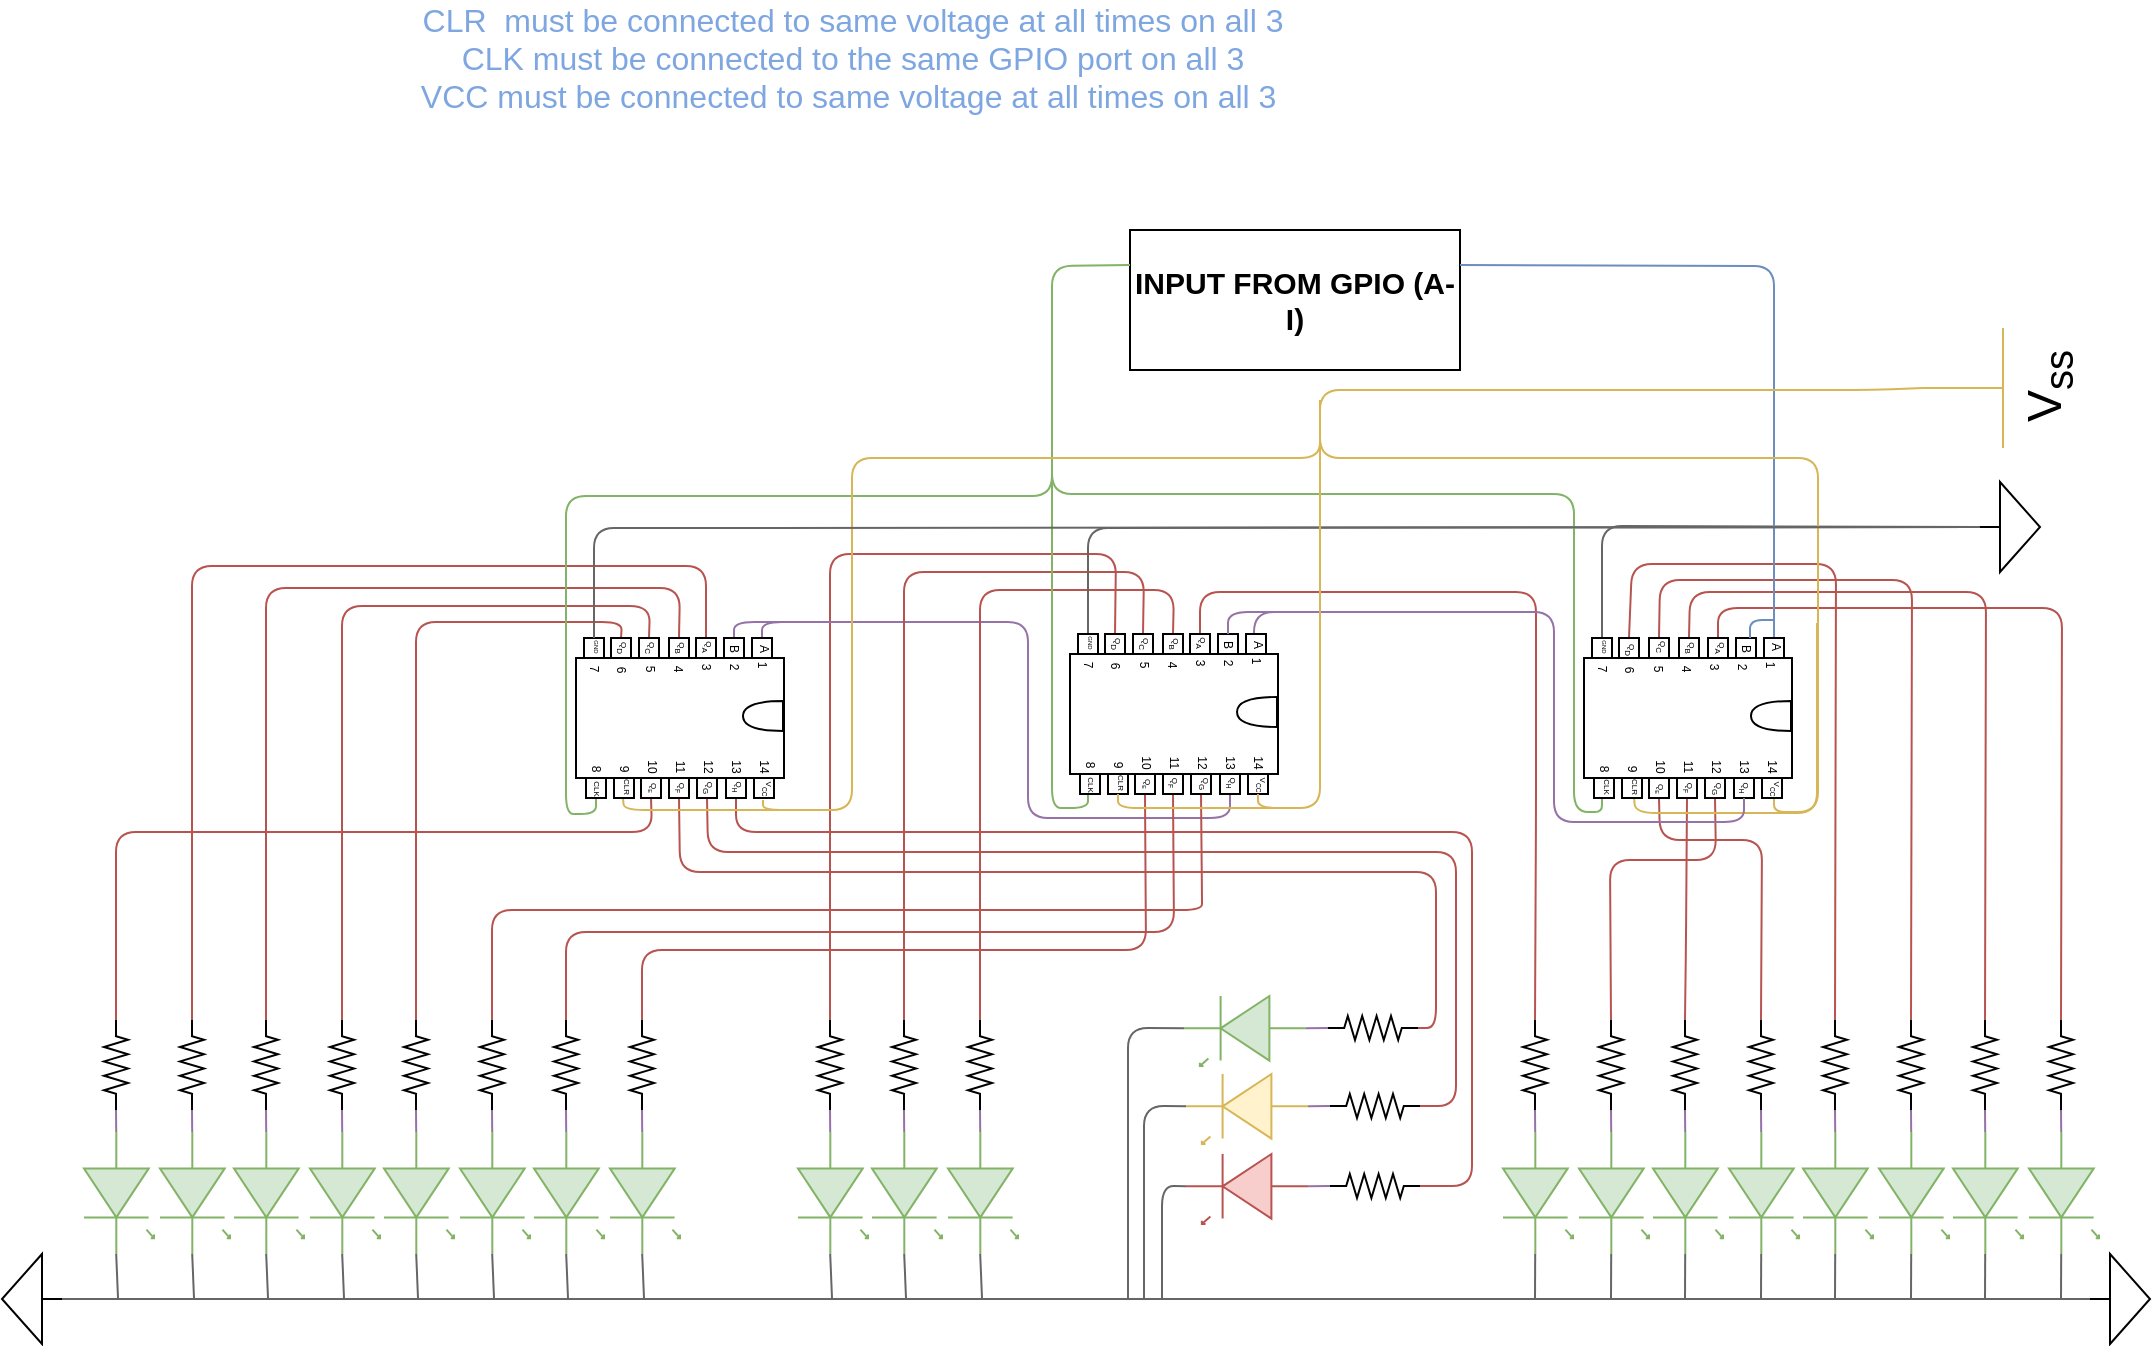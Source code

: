 <mxfile version="12.7.1" type="github">
  <diagram name="Page-1" id="7e0a89b8-554c-2b80-1dc8-d5c74ca68de4">
    <mxGraphModel dx="1122" dy="628" grid="0" gridSize="10" guides="1" tooltips="1" connect="1" arrows="1" fold="1" page="1" pageScale="1" pageWidth="1100" pageHeight="850" background="#ffffff" math="0" shadow="0">
      <root>
        <mxCell id="0" />
        <mxCell id="1" parent="0" />
        <mxCell id="5Cjw-c3aXB54sQc3qShq-220" value="" style="endArrow=none;html=1;fontSize=4;fontStyle=0;fillColor=#e1d5e7;strokeColor=#9673a6;exitX=0;exitY=0.5;exitDx=0;exitDy=0;" parent="1" edge="1">
          <mxGeometry width="50" height="50" relative="1" as="geometry">
            <mxPoint x="636" y="483" as="sourcePoint" />
            <mxPoint x="758" y="462" as="targetPoint" />
            <Array as="points">
              <mxPoint x="636" y="462" />
            </Array>
          </mxGeometry>
        </mxCell>
        <mxCell id="5Cjw-c3aXB54sQc3qShq-401" value="" style="endArrow=none;html=1;fontSize=4;exitX=1;exitY=0.5;exitDx=0;exitDy=0;fontColor=#7EA6E0;strokeColor=#b85450;fillColor=#f8cecc;entryX=0;entryY=0.5;entryDx=0;entryDy=0;entryPerimeter=0;" parent="1" source="5Cjw-c3aXB54sQc3qShq-362" target="DkCKzoyWA9Zhlb0wOnAP-94" edge="1">
          <mxGeometry width="50" height="50" relative="1" as="geometry">
            <mxPoint x="154" y="530" as="sourcePoint" />
            <mxPoint x="590" y="633" as="targetPoint" />
            <Array as="points">
              <mxPoint x="377" y="572" />
              <mxPoint x="745" y="572" />
              <mxPoint x="745" y="749" />
            </Array>
          </mxGeometry>
        </mxCell>
        <mxCell id="5Cjw-c3aXB54sQc3qShq-348" value="" style="endArrow=none;html=1;strokeColor=#b85450;fontSize=4;fontColor=#7EA6E0;entryX=1;entryY=0.5;entryDx=0;entryDy=0;fillColor=#f8cecc;exitX=0;exitY=0.5;exitDx=0;exitDy=0;exitPerimeter=0;" parent="1" source="DkCKzoyWA9Zhlb0wOnAP-88" target="5Cjw-c3aXB54sQc3qShq-384" edge="1">
          <mxGeometry width="50" height="50" relative="1" as="geometry">
            <mxPoint x="696" y="720" as="sourcePoint" />
            <mxPoint x="-180.5" y="-380" as="targetPoint" />
            <Array as="points">
              <mxPoint x="737" y="709" />
              <mxPoint x="737" y="582" />
              <mxPoint x="363" y="582" />
            </Array>
          </mxGeometry>
        </mxCell>
        <mxCell id="5Cjw-c3aXB54sQc3qShq-349" value="" style="endArrow=none;html=1;strokeColor=#b85450;fontSize=4;fontColor=#7EA6E0;entryX=1;entryY=0.5;entryDx=0;entryDy=0;fillColor=#f8cecc;exitX=0;exitY=0.5;exitDx=0;exitDy=0;exitPerimeter=0;" parent="1" source="DkCKzoyWA9Zhlb0wOnAP-91" target="5Cjw-c3aXB54sQc3qShq-385" edge="1">
          <mxGeometry width="50" height="50" relative="1" as="geometry">
            <mxPoint x="566" y="606" as="sourcePoint" />
            <mxPoint x="-194.5" y="-380" as="targetPoint" />
            <Array as="points">
              <mxPoint x="727" y="670" />
              <mxPoint x="727" y="592" />
              <mxPoint x="349" y="592" />
            </Array>
          </mxGeometry>
        </mxCell>
        <mxCell id="5Cjw-c3aXB54sQc3qShq-353" value="" style="endArrow=none;html=1;strokeColor=#b85450;fontSize=4;fontColor=#7EA6E0;fillColor=#f8cecc;exitX=0;exitY=0.5;exitDx=0;exitDy=0;entryX=0;entryY=0.5;entryDx=0;entryDy=0;entryPerimeter=0;" parent="1" source="5Cjw-c3aXB54sQc3qShq-394" target="DkCKzoyWA9Zhlb0wOnAP-30" edge="1">
          <mxGeometry width="50" height="50" relative="1" as="geometry">
            <mxPoint x="-298.36" y="-70" as="sourcePoint" />
            <mxPoint x="285.163" y="651" as="targetPoint" />
            <Array as="points">
              <mxPoint x="320" y="467" />
              <mxPoint x="217" y="467" />
              <mxPoint x="217" y="626" />
            </Array>
          </mxGeometry>
        </mxCell>
        <mxCell id="5Cjw-c3aXB54sQc3qShq-352" value="" style="endArrow=none;html=1;strokeColor=#b85450;fontSize=4;fontColor=#7EA6E0;fillColor=#f8cecc;exitX=0;exitY=0.5;exitDx=0;exitDy=0;entryX=0;entryY=0.5;entryDx=0;entryDy=0;entryPerimeter=0;" parent="1" source="5Cjw-c3aXB54sQc3qShq-392" target="DkCKzoyWA9Zhlb0wOnAP-14" edge="1">
          <mxGeometry width="50" height="50" relative="1" as="geometry">
            <mxPoint x="-284.36" y="-70" as="sourcePoint" />
            <mxPoint x="260" y="622" as="targetPoint" />
            <Array as="points">
              <mxPoint x="334" y="459" />
              <mxPoint x="180" y="459" />
              <mxPoint x="180" y="638" />
            </Array>
          </mxGeometry>
        </mxCell>
        <mxCell id="5Cjw-c3aXB54sQc3qShq-351" value="" style="endArrow=none;html=1;strokeColor=#b85450;fontSize=4;fontColor=#7EA6E0;fillColor=#f8cecc;exitX=0;exitY=0.5;exitDx=0;exitDy=0;entryX=0;entryY=0.5;entryDx=0;entryDy=0;entryPerimeter=0;" parent="1" source="5Cjw-c3aXB54sQc3qShq-390" target="DkCKzoyWA9Zhlb0wOnAP-10" edge="1">
          <mxGeometry width="50" height="50" relative="1" as="geometry">
            <mxPoint x="-269.36" y="-70" as="sourcePoint" />
            <mxPoint x="239.163" y="651" as="targetPoint" />
            <Array as="points">
              <mxPoint x="349" y="450" />
              <mxPoint x="142" y="450" />
              <mxPoint x="142" y="646" />
            </Array>
          </mxGeometry>
        </mxCell>
        <mxCell id="5Cjw-c3aXB54sQc3qShq-400" value="" style="endArrow=none;html=1;strokeColor=#b85450;fontSize=4;fontColor=#7EA6E0;fillColor=#f8cecc;exitX=0;exitY=0.5;exitDx=0;exitDy=0;entryX=0;entryY=0.5;entryDx=0;entryDy=0;entryPerimeter=0;" parent="1" source="5Cjw-c3aXB54sQc3qShq-354" target="DkCKzoyWA9Zhlb0wOnAP-2" edge="1">
          <mxGeometry width="50" height="50" relative="1" as="geometry">
            <mxPoint x="144.14" y="435" as="sourcePoint" />
            <mxPoint x="216.163" y="651" as="targetPoint" />
            <Array as="points">
              <mxPoint x="362" y="439" />
              <mxPoint x="105" y="439" />
              <mxPoint x="105" y="656" />
            </Array>
          </mxGeometry>
        </mxCell>
        <mxCell id="5Cjw-c3aXB54sQc3qShq-350" value="" style="endArrow=none;html=1;strokeColor=#b85450;fontSize=4;fontColor=#7EA6E0;entryX=1;entryY=0.5;entryDx=0;entryDy=0;fillColor=#f8cecc;exitX=0;exitY=0.5;exitDx=0;exitDy=0;exitPerimeter=0;" parent="1" source="5Cjw-c3aXB54sQc3qShq-567" target="5Cjw-c3aXB54sQc3qShq-386" edge="1">
          <mxGeometry width="50" height="50" relative="1" as="geometry">
            <mxPoint x="270" y="630" as="sourcePoint" />
            <mxPoint x="-208.5" y="-380" as="targetPoint" />
            <Array as="points">
              <mxPoint x="67" y="572" />
              <mxPoint x="335" y="572" />
            </Array>
          </mxGeometry>
        </mxCell>
        <mxCell id="5Cjw-c3aXB54sQc3qShq-456" value="" style="endArrow=none;html=1;strokeColor=#B85450;fontSize=4;fontColor=#7EA6E0;fillColor=#f8cecc;exitX=0;exitY=0.5;exitDx=0;exitDy=0;entryX=0;entryY=0.5;entryDx=0;entryDy=0;entryPerimeter=0;" parent="1" source="5Cjw-c3aXB54sQc3qShq-410" target="DkCKzoyWA9Zhlb0wOnAP-74" edge="1">
          <mxGeometry width="50" height="50" relative="1" as="geometry">
            <mxPoint x="606.14" y="427" as="sourcePoint" />
            <mxPoint x="773.163" y="651.0" as="targetPoint" />
            <Array as="points">
              <mxPoint x="868" y="460" />
              <mxPoint x="1040" y="460" />
            </Array>
          </mxGeometry>
        </mxCell>
        <mxCell id="5Cjw-c3aXB54sQc3qShq-407" value="" style="endArrow=none;html=1;strokeColor=#b85450;fontSize=4;fontColor=#7EA6E0;fillColor=#f8cecc;exitX=0;exitY=0.5;exitDx=0;exitDy=0;entryX=0;entryY=0.5;entryDx=0;entryDy=0;entryPerimeter=0;" parent="1" source="5Cjw-c3aXB54sQc3qShq-446" target="DkCKzoyWA9Zhlb0wOnAP-70" edge="1">
          <mxGeometry width="50" height="50" relative="1" as="geometry">
            <mxPoint x="192.64" y="-78" as="sourcePoint" />
            <mxPoint x="750.163" y="651.0" as="targetPoint" />
            <Array as="points">
              <mxPoint x="854" y="452" />
              <mxPoint x="1002" y="452" />
            </Array>
          </mxGeometry>
        </mxCell>
        <mxCell id="5Cjw-c3aXB54sQc3qShq-408" value="" style="endArrow=none;html=1;strokeColor=#b85450;fontSize=4;fontColor=#7EA6E0;fillColor=#f8cecc;exitX=0;exitY=0.5;exitDx=0;exitDy=0;entryX=0;entryY=0.5;entryDx=0;entryDy=0;entryPerimeter=0;" parent="1" source="5Cjw-c3aXB54sQc3qShq-448" target="DkCKzoyWA9Zhlb0wOnAP-66" edge="1">
          <mxGeometry width="50" height="50" relative="1" as="geometry">
            <mxPoint x="177.64" y="-78" as="sourcePoint" />
            <mxPoint x="727.163" y="651" as="targetPoint" />
            <Array as="points">
              <mxPoint x="839" y="446" />
              <mxPoint x="965" y="446" />
            </Array>
          </mxGeometry>
        </mxCell>
        <mxCell id="5Cjw-c3aXB54sQc3qShq-409" value="" style="endArrow=none;html=1;strokeColor=#B85450;fontSize=4;fontColor=#7EA6E0;fillColor=#f8cecc;exitX=0;exitY=0.5;exitDx=0;exitDy=0;entryX=0;entryY=0.5;entryDx=0;entryDy=0;entryPerimeter=0;" parent="1" source="5Cjw-c3aXB54sQc3qShq-450" target="DkCKzoyWA9Zhlb0wOnAP-62" edge="1">
          <mxGeometry width="50" height="50" relative="1" as="geometry">
            <mxPoint x="163.64" y="-78" as="sourcePoint" />
            <mxPoint x="704.163" y="651" as="targetPoint" />
            <Array as="points">
              <mxPoint x="825" y="438" />
              <mxPoint x="927" y="438" />
            </Array>
          </mxGeometry>
        </mxCell>
        <mxCell id="5Cjw-c3aXB54sQc3qShq-404" value="" style="endArrow=none;html=1;strokeColor=#b85450;fontSize=4;fontColor=#7EA6E0;fillColor=#f8cecc;exitX=0;exitY=0.5;exitDx=0;exitDy=0;exitPerimeter=0;entryX=1;entryY=0.5;entryDx=0;entryDy=0;" parent="1" source="DkCKzoyWA9Zhlb0wOnAP-58" target="5Cjw-c3aXB54sQc3qShq-442" edge="1">
          <mxGeometry width="50" height="50" relative="1" as="geometry">
            <mxPoint x="681.163" y="651" as="sourcePoint" />
            <mxPoint x="681" y="532" as="targetPoint" />
            <Array as="points">
              <mxPoint x="890" y="576" />
              <mxPoint x="839" y="576" />
            </Array>
          </mxGeometry>
        </mxCell>
        <mxCell id="5Cjw-c3aXB54sQc3qShq-405" value="" style="endArrow=none;html=1;strokeColor=#b85450;fontSize=4;fontColor=#7EA6E0;fillColor=#f8cecc;exitX=0;exitY=0.5;exitDx=0;exitDy=0;exitPerimeter=0;entryX=1;entryY=0.5;entryDx=0;entryDy=0;" parent="1" source="DkCKzoyWA9Zhlb0wOnAP-54" target="5Cjw-c3aXB54sQc3qShq-441" edge="1">
          <mxGeometry width="50" height="50" relative="1" as="geometry">
            <mxPoint x="658.163" y="651" as="sourcePoint" />
            <mxPoint x="658" y="542" as="targetPoint" />
            <Array as="points">
              <mxPoint x="852" y="626" />
            </Array>
          </mxGeometry>
        </mxCell>
        <mxCell id="5Cjw-c3aXB54sQc3qShq-406" value="" style="endArrow=none;html=1;strokeColor=#b85450;fontSize=4;fontColor=#7EA6E0;fillColor=#f8cecc;exitX=0;exitY=0.5;exitDx=0;exitDy=0;exitPerimeter=0;entryX=1;entryY=0.5;entryDx=0;entryDy=0;" parent="1" source="DkCKzoyWA9Zhlb0wOnAP-50" target="5Cjw-c3aXB54sQc3qShq-440" edge="1">
          <mxGeometry width="50" height="50" relative="1" as="geometry">
            <mxPoint x="635.163" y="651" as="sourcePoint" />
            <mxPoint x="635" y="540" as="targetPoint" />
            <Array as="points">
              <mxPoint x="814" y="586" />
              <mxPoint x="867" y="586" />
            </Array>
          </mxGeometry>
        </mxCell>
        <mxCell id="5Cjw-c3aXB54sQc3qShq-333" value="" style="endArrow=none;html=1;strokeColor=#b85450;fontSize=4;fontColor=#7EA6E0;fillColor=#f8cecc;exitX=0;exitY=0.5;exitDx=0;exitDy=0;entryX=0;entryY=0.5;entryDx=0;entryDy=0;entryPerimeter=0;" parent="1" source="5Cjw-c3aXB54sQc3qShq-179" target="DkCKzoyWA9Zhlb0wOnAP-46" edge="1">
          <mxGeometry width="50" height="50" relative="1" as="geometry">
            <mxPoint x="374.14" y="430" as="sourcePoint" />
            <mxPoint x="612.163" y="651" as="targetPoint" />
            <Array as="points">
              <mxPoint x="609" y="452" />
              <mxPoint x="777" y="452" />
              <mxPoint x="777" y="562" />
            </Array>
          </mxGeometry>
        </mxCell>
        <mxCell id="5Cjw-c3aXB54sQc3qShq-269" value="" style="endArrow=none;html=1;fontSize=4;exitX=1;exitY=0.5;exitDx=0;exitDy=0;fontColor=#7EA6E0;strokeColor=#9673a6;fillColor=#e1d5e7;entryX=0;entryY=0.5;entryDx=0;entryDy=0;" parent="1" source="5Cjw-c3aXB54sQc3qShq-192" target="5Cjw-c3aXB54sQc3qShq-357" edge="1">
          <mxGeometry width="50" height="50" relative="1" as="geometry">
            <mxPoint x="384" y="538" as="sourcePoint" />
            <mxPoint x="160" y="435" as="targetPoint" />
            <Array as="points">
              <mxPoint x="624" y="565" />
              <mxPoint x="523" y="565" />
              <mxPoint x="523" y="467" />
              <mxPoint x="376" y="467" />
            </Array>
          </mxGeometry>
        </mxCell>
        <mxCell id="5Cjw-c3aXB54sQc3qShq-338" value="" style="endArrow=none;html=1;strokeColor=#b85450;fontSize=4;fontColor=#7EA6E0;fillColor=#f8cecc;exitX=0;exitY=0.5;exitDx=0;exitDy=0;entryX=0;entryY=0.5;entryDx=0;entryDy=0;entryPerimeter=0;" parent="1" source="5Cjw-c3aXB54sQc3qShq-336" edge="1" target="DkCKzoyWA9Zhlb0wOnAP-119">
          <mxGeometry width="50" height="50" relative="1" as="geometry">
            <mxPoint x="-39.36" y="-75" as="sourcePoint" />
            <mxPoint x="458.163" y="651" as="targetPoint" />
            <Array as="points">
              <mxPoint x="596" y="451" />
              <mxPoint x="499" y="451" />
            </Array>
          </mxGeometry>
        </mxCell>
        <mxCell id="5Cjw-c3aXB54sQc3qShq-341" value="" style="endArrow=none;html=1;strokeColor=#b85450;fontSize=4;fontColor=#7EA6E0;fillColor=#f8cecc;exitX=0;exitY=0.5;exitDx=0;exitDy=0;entryX=0;entryY=0.5;entryDx=0;entryDy=0;entryPerimeter=0;" parent="1" source="5Cjw-c3aXB54sQc3qShq-339" edge="1" target="DkCKzoyWA9Zhlb0wOnAP-115">
          <mxGeometry width="50" height="50" relative="1" as="geometry">
            <mxPoint x="-54.36" y="-75" as="sourcePoint" />
            <mxPoint x="435.163" y="651" as="targetPoint" />
            <Array as="points">
              <mxPoint x="581" y="442" />
              <mxPoint x="461" y="442" />
            </Array>
          </mxGeometry>
        </mxCell>
        <mxCell id="5Cjw-c3aXB54sQc3qShq-602" value="" style="endArrow=none;html=1;strokeColor=#666666;fontSize=4;fontColor=#7EA6E0;entryX=1;entryY=0.54;entryDx=0;entryDy=0;entryPerimeter=0;fillColor=#f5f5f5;" parent="1" target="DkCKzoyWA9Zhlb0wOnAP-92" edge="1">
          <mxGeometry width="50" height="50" relative="1" as="geometry">
            <mxPoint x="573" y="805" as="sourcePoint" />
            <mxPoint x="507.874" y="653.879" as="targetPoint" />
            <Array as="points">
              <mxPoint x="573" y="670" />
            </Array>
          </mxGeometry>
        </mxCell>
        <mxCell id="5Cjw-c3aXB54sQc3qShq-606" value="" style="endArrow=none;html=1;strokeColor=#666666;fontSize=4;fontColor=#7EA6E0;entryX=1;entryY=0.54;entryDx=0;entryDy=0;entryPerimeter=0;fillColor=#f5f5f5;" parent="1" target="DkCKzoyWA9Zhlb0wOnAP-89" edge="1">
          <mxGeometry width="50" height="50" relative="1" as="geometry">
            <mxPoint x="581" y="805" as="sourcePoint" />
            <mxPoint x="507.874" y="675.879" as="targetPoint" />
            <Array as="points">
              <mxPoint x="581" y="709" />
            </Array>
          </mxGeometry>
        </mxCell>
        <mxCell id="5Cjw-c3aXB54sQc3qShq-607" value="" style="endArrow=none;html=1;strokeColor=#666666;fontSize=4;fontColor=#7EA6E0;entryX=1;entryY=0.54;entryDx=0;entryDy=0;entryPerimeter=0;fillColor=#f5f5f5;" parent="1" target="DkCKzoyWA9Zhlb0wOnAP-95" edge="1">
          <mxGeometry width="50" height="50" relative="1" as="geometry">
            <mxPoint x="590" y="805" as="sourcePoint" />
            <mxPoint x="507.874" y="697.879" as="targetPoint" />
            <Array as="points">
              <mxPoint x="590" y="749" />
            </Array>
          </mxGeometry>
        </mxCell>
        <mxCell id="5Cjw-c3aXB54sQc3qShq-344" value="" style="endArrow=none;html=1;strokeColor=#b85450;fontSize=4;fontColor=#7EA6E0;fillColor=#f8cecc;exitX=0;exitY=0.5;exitDx=0;exitDy=0;entryX=0;entryY=0.5;entryDx=0;entryDy=0;entryPerimeter=0;" parent="1" source="5Cjw-c3aXB54sQc3qShq-342" edge="1" target="DkCKzoyWA9Zhlb0wOnAP-111">
          <mxGeometry width="50" height="50" relative="1" as="geometry">
            <mxPoint x="-82.36" y="-75" as="sourcePoint" />
            <mxPoint x="412.163" y="651.0" as="targetPoint" />
            <Array as="points">
              <mxPoint x="567" y="433" />
              <mxPoint x="424" y="433" />
            </Array>
          </mxGeometry>
        </mxCell>
        <mxCell id="5Cjw-c3aXB54sQc3qShq-329" value="" style="endArrow=none;html=1;strokeColor=#b85450;fontSize=4;fontColor=#7EA6E0;fillColor=#f8cecc;exitX=0;exitY=0.5;exitDx=0;exitDy=0;exitPerimeter=0;entryX=1;entryY=0.5;entryDx=0;entryDy=0;" parent="1" source="DkCKzoyWA9Zhlb0wOnAP-34" target="5Cjw-c3aXB54sQc3qShq-324" edge="1">
          <mxGeometry width="50" height="50" relative="1" as="geometry">
            <mxPoint x="308.163" y="651" as="sourcePoint" />
            <mxPoint x="330" y="540" as="targetPoint" />
            <Array as="points">
              <mxPoint x="255" y="611" />
              <mxPoint x="610" y="611" />
              <mxPoint x="610" y="605" />
            </Array>
          </mxGeometry>
        </mxCell>
        <mxCell id="5Cjw-c3aXB54sQc3qShq-327" value="" style="endArrow=none;html=1;strokeColor=#b85450;fontSize=4;fontColor=#7EA6E0;fillColor=#f8cecc;exitX=0;exitY=0.5;exitDx=0;exitDy=0;exitPerimeter=0;entryX=1;entryY=0.5;entryDx=0;entryDy=0;" parent="1" source="DkCKzoyWA9Zhlb0wOnAP-38" target="5Cjw-c3aXB54sQc3qShq-326" edge="1">
          <mxGeometry width="50" height="50" relative="1" as="geometry">
            <mxPoint x="331.163" y="651" as="sourcePoint" />
            <mxPoint x="349" y="550" as="targetPoint" />
            <Array as="points">
              <mxPoint x="292" y="622" />
              <mxPoint x="596" y="622" />
            </Array>
          </mxGeometry>
        </mxCell>
        <mxCell id="5Cjw-c3aXB54sQc3qShq-325" value="" style="endArrow=none;html=1;strokeColor=#b85450;fontSize=4;fontColor=#7EA6E0;fillColor=#f8cecc;entryX=1;entryY=0.5;entryDx=0;entryDy=0;exitX=0;exitY=0.5;exitDx=0;exitDy=0;exitPerimeter=0;" parent="1" source="DkCKzoyWA9Zhlb0wOnAP-42" target="5Cjw-c3aXB54sQc3qShq-328" edge="1">
          <mxGeometry width="50" height="50" relative="1" as="geometry">
            <mxPoint x="354.163" y="651" as="sourcePoint" />
            <mxPoint x="363" y="550" as="targetPoint" />
            <Array as="points">
              <mxPoint x="330" y="631" />
              <mxPoint x="582" y="631" />
            </Array>
          </mxGeometry>
        </mxCell>
        <mxCell id="5Cjw-c3aXB54sQc3qShq-611" value="" style="endArrow=none;html=1;strokeColor=#666666;fontSize=4;fontColor=#7EA6E0;entryX=1;entryY=0.54;entryDx=0;entryDy=0;entryPerimeter=0;fillColor=#f5f5f5;" parent="1" target="5Cjw-c3aXB54sQc3qShq-568" edge="1">
          <mxGeometry width="50" height="50" relative="1" as="geometry">
            <mxPoint x="68" y="805" as="sourcePoint" />
            <mxPoint x="129" y="842" as="targetPoint" />
          </mxGeometry>
        </mxCell>
        <mxCell id="5Cjw-c3aXB54sQc3qShq-635" value="" style="endArrow=none;html=1;strokeColor=#666666;fontSize=4;fontColor=#7EA6E0;fillColor=#f5f5f5;exitX=0;exitY=0.5;exitDx=0;exitDy=0;entryX=0.5;entryY=0;entryDx=0;entryDy=0;entryPerimeter=0;" parent="1" source="5Cjw-c3aXB54sQc3qShq-183" edge="1" target="5Cjw-c3aXB54sQc3qShq-644">
          <mxGeometry width="50" height="50" relative="1" as="geometry">
            <mxPoint x="300" y="422" as="sourcePoint" />
            <mxPoint x="885" y="420" as="targetPoint" />
            <Array as="points">
              <mxPoint x="553" y="420" />
            </Array>
          </mxGeometry>
        </mxCell>
        <mxCell id="5Cjw-c3aXB54sQc3qShq-636" value="" style="endArrow=none;html=1;strokeColor=#666666;fontSize=4;fontColor=#7EA6E0;fillColor=#f5f5f5;entryX=0.5;entryY=0;entryDx=0;entryDy=0;entryPerimeter=0;exitX=0;exitY=0.5;exitDx=0;exitDy=0;" parent="1" target="5Cjw-c3aXB54sQc3qShq-644" edge="1" source="5Cjw-c3aXB54sQc3qShq-414">
          <mxGeometry width="50" height="50" relative="1" as="geometry">
            <mxPoint x="757" y="430" as="sourcePoint" />
            <mxPoint x="777" y="372" as="targetPoint" />
            <Array as="points">
              <mxPoint x="810" y="419" />
            </Array>
          </mxGeometry>
        </mxCell>
        <mxCell id="5Cjw-c3aXB54sQc3qShq-638" value="" style="endArrow=none;html=1;strokeColor=#666666;fontSize=4;fontColor=#7EA6E0;fillColor=#f5f5f5;exitX=0.5;exitY=0;exitDx=0;exitDy=0;exitPerimeter=0;" parent="1" source="5Cjw-c3aXB54sQc3qShq-641" target="5Cjw-c3aXB54sQc3qShq-639" edge="1">
          <mxGeometry width="50" height="50" relative="1" as="geometry">
            <mxPoint x="155" y="742" as="sourcePoint" />
            <mxPoint x="810" y="742" as="targetPoint" />
            <Array as="points" />
          </mxGeometry>
        </mxCell>
        <mxCell id="5Cjw-c3aXB54sQc3qShq-639" value="" style="pointerEvents=1;verticalLabelPosition=bottom;shadow=0;dashed=0;align=center;html=1;verticalAlign=top;shape=mxgraph.electrical.signal_sources.signal_ground;direction=north;" parent="1" vertex="1">
          <mxGeometry x="1054" y="783" width="30" height="45" as="geometry" />
        </mxCell>
        <mxCell id="5Cjw-c3aXB54sQc3qShq-641" value="" style="pointerEvents=1;verticalLabelPosition=bottom;shadow=0;dashed=0;align=center;html=1;verticalAlign=top;shape=mxgraph.electrical.signal_sources.signal_ground;fontSize=4;fontColor=#7EA6E0;direction=south;" parent="1" vertex="1">
          <mxGeometry x="10" y="783" width="30" height="45" as="geometry" />
        </mxCell>
        <mxCell id="5Cjw-c3aXB54sQc3qShq-644" value="" style="pointerEvents=1;verticalLabelPosition=bottom;shadow=0;dashed=0;align=center;html=1;verticalAlign=top;shape=mxgraph.electrical.signal_sources.signal_ground;direction=north;" parent="1" vertex="1">
          <mxGeometry x="999" y="397" width="30" height="45" as="geometry" />
        </mxCell>
        <mxCell id="5Cjw-c3aXB54sQc3qShq-647" value="&lt;font color=&quot;#000000&quot; size=&quot;1&quot;&gt;&lt;b style=&quot;font-size: 15px&quot;&gt;INPUT FROM GPIO (A-I)&lt;/b&gt;&lt;/font&gt;" style="rounded=0;whiteSpace=wrap;html=1;fontSize=4;fontColor=#7EA6E0;" parent="1" vertex="1">
          <mxGeometry x="574" y="271" width="165" height="70" as="geometry" />
        </mxCell>
        <mxCell id="5Cjw-c3aXB54sQc3qShq-650" value="&lt;font style=&quot;font-size: 16px&quot;&gt;CLR&amp;nbsp; must be connected to same voltage at all times on all 3&lt;br&gt;CLK must be connected to the same GPIO port on all 3&lt;br&gt;VCC must be connected to same voltage at all times on all 3&amp;nbsp;&lt;br&gt;&lt;/font&gt;" style="text;html=1;align=center;verticalAlign=middle;resizable=0;points=[];autosize=1;fontSize=4;fontColor=#7EA6E0;" parent="1" vertex="1">
          <mxGeometry x="209.87" y="170" width="450" height="30" as="geometry" />
        </mxCell>
        <mxCell id="L5LIClEPwMHzGbmOKvur-1" value="" style="endArrow=none;html=1;entryX=1;entryY=0.5;entryDx=0;entryDy=0;fillColor=#fff2cc;strokeColor=#d6b656;" parent="1" edge="1">
          <mxGeometry width="50" height="50" relative="1" as="geometry">
            <mxPoint x="917.5" y="467.5" as="sourcePoint" />
            <mxPoint x="826" y="553" as="targetPoint" />
            <Array as="points">
              <mxPoint x="917.5" y="562.5" />
              <mxPoint x="826.5" y="562.5" />
            </Array>
          </mxGeometry>
        </mxCell>
        <mxCell id="5Cjw-c3aXB54sQc3qShq-454" value="" style="endArrow=none;html=1;fontSize=4;fontStyle=0;fillColor=#dae8fc;strokeColor=#6c8ebf;exitX=0;exitY=0.5;exitDx=0;exitDy=0;endSize=4;jumpSize=3;startSize=2;entryX=1;entryY=0.25;entryDx=0;entryDy=0;" parent="1" source="5Cjw-c3aXB54sQc3qShq-411" target="5Cjw-c3aXB54sQc3qShq-647" edge="1">
          <mxGeometry width="50" height="50" relative="1" as="geometry">
            <mxPoint x="636" y="422" as="sourcePoint" />
            <mxPoint x="622" y="420" as="targetPoint" />
            <Array as="points">
              <mxPoint x="896" y="289" />
            </Array>
          </mxGeometry>
        </mxCell>
        <mxCell id="L5LIClEPwMHzGbmOKvur-15" value="V&lt;sub&gt;ss&lt;/sub&gt;" style="pointerEvents=1;verticalLabelPosition=bottom;shadow=0;dashed=0;align=center;html=1;verticalAlign=top;shape=mxgraph.electrical.signal_sources.vss2;fontSize=24;flipV=1;rotation=-90;fillColor=#fff2cc;strokeColor=#d6b656;" parent="1" vertex="1">
          <mxGeometry x="960.5" y="330" width="60" height="40" as="geometry" />
        </mxCell>
        <mxCell id="L5LIClEPwMHzGbmOKvur-17" value="" style="endArrow=none;html=1;fillColor=#d5e8d4;strokeColor=#82b366;exitX=1;exitY=0.5;exitDx=0;exitDy=0;entryX=0;entryY=0.25;entryDx=0;entryDy=0;" parent="1" source="5Cjw-c3aXB54sQc3qShq-364" target="5Cjw-c3aXB54sQc3qShq-647" edge="1">
          <mxGeometry width="50" height="50" relative="1" as="geometry">
            <mxPoint x="97" y="542" as="sourcePoint" />
            <mxPoint x="535" y="342" as="targetPoint" />
            <Array as="points">
              <mxPoint x="307" y="563" />
              <mxPoint x="292" y="563" />
              <mxPoint x="292" y="404" />
              <mxPoint x="535" y="404" />
              <mxPoint x="535" y="289" />
            </Array>
          </mxGeometry>
        </mxCell>
        <mxCell id="L5LIClEPwMHzGbmOKvur-18" value="" style="endArrow=none;html=1;fillColor=#d5e8d4;strokeColor=#82b366;exitX=1;exitY=0.5;exitDx=0;exitDy=0;" parent="1" edge="1">
          <mxGeometry width="50" height="50" relative="1" as="geometry">
            <mxPoint x="553" y="553" as="sourcePoint" />
            <mxPoint x="535" y="371" as="targetPoint" />
            <Array as="points">
              <mxPoint x="553" y="560" />
              <mxPoint x="535" y="560" />
              <mxPoint x="535" y="515" />
            </Array>
          </mxGeometry>
        </mxCell>
        <mxCell id="L5LIClEPwMHzGbmOKvur-20" value="" style="endArrow=none;html=1;entryX=1;entryY=0.5;entryDx=0;entryDy=0;fillColor=#d5e8d4;strokeColor=#82b366;" parent="1" edge="1">
          <mxGeometry width="50" height="50" relative="1" as="geometry">
            <mxPoint x="535" y="365" as="sourcePoint" />
            <mxPoint x="810" y="555" as="targetPoint" />
            <Array as="points">
              <mxPoint x="535" y="403" />
              <mxPoint x="796" y="403" />
              <mxPoint x="796" y="562" />
              <mxPoint x="810" y="562" />
            </Array>
          </mxGeometry>
        </mxCell>
        <mxCell id="5Cjw-c3aXB54sQc3qShq-567" value="" style="verticalLabelPosition=bottom;shadow=0;dashed=0;align=center;html=1;verticalAlign=top;strokeWidth=1;shape=mxgraph.electrical.resistors.resistor_2;rounded=1;comic=0;labelBackgroundColor=none;fontFamily=Verdana;fontSize=12;direction=south;rotation=0;" parent="1" vertex="1">
          <mxGeometry x="61" y="666" width="12" height="45" as="geometry" />
        </mxCell>
        <mxCell id="5Cjw-c3aXB54sQc3qShq-568" value="" style="verticalLabelPosition=bottom;shadow=0;dashed=0;align=center;html=1;verticalAlign=top;shape=mxgraph.electrical.opto_electronics.led_1;pointerEvents=1;fontSize=4;direction=south;fillColor=#d5e8d4;strokeColor=#82b366;rotation=0;" parent="1" vertex="1">
          <mxGeometry x="50.998" y="722" width="35" height="61" as="geometry" />
        </mxCell>
        <mxCell id="5Cjw-c3aXB54sQc3qShq-569" value="" style="endArrow=none;html=1;strokeColor=#9673a6;fontSize=4;fontColor=#7EA6E0;entryX=1;entryY=0.5;entryDx=0;entryDy=0;entryPerimeter=0;exitX=0;exitY=0.54;exitDx=0;exitDy=0;exitPerimeter=0;fillColor=#e1d5e7;" parent="1" source="5Cjw-c3aXB54sQc3qShq-568" target="5Cjw-c3aXB54sQc3qShq-567" edge="1">
          <mxGeometry width="50" height="50" relative="1" as="geometry">
            <mxPoint x="25.998" y="839" as="sourcePoint" />
            <mxPoint x="57.998" y="808" as="targetPoint" />
          </mxGeometry>
        </mxCell>
        <mxCell id="DkCKzoyWA9Zhlb0wOnAP-1" value="" style="endArrow=none;html=1;strokeColor=#666666;fontSize=4;fontColor=#7EA6E0;entryX=1;entryY=0.54;entryDx=0;entryDy=0;entryPerimeter=0;fillColor=#f5f5f5;" parent="1" target="DkCKzoyWA9Zhlb0wOnAP-3" edge="1">
          <mxGeometry width="50" height="50" relative="1" as="geometry">
            <mxPoint x="106" y="805" as="sourcePoint" />
            <mxPoint x="167" y="842" as="targetPoint" />
          </mxGeometry>
        </mxCell>
        <mxCell id="DkCKzoyWA9Zhlb0wOnAP-2" value="" style="verticalLabelPosition=bottom;shadow=0;dashed=0;align=center;html=1;verticalAlign=top;strokeWidth=1;shape=mxgraph.electrical.resistors.resistor_2;rounded=1;comic=0;labelBackgroundColor=none;fontFamily=Verdana;fontSize=12;direction=south;rotation=0;" parent="1" vertex="1">
          <mxGeometry x="99" y="666" width="12" height="45" as="geometry" />
        </mxCell>
        <mxCell id="DkCKzoyWA9Zhlb0wOnAP-3" value="" style="verticalLabelPosition=bottom;shadow=0;dashed=0;align=center;html=1;verticalAlign=top;shape=mxgraph.electrical.opto_electronics.led_1;pointerEvents=1;fontSize=4;direction=south;fillColor=#d5e8d4;strokeColor=#82b366;rotation=0;" parent="1" vertex="1">
          <mxGeometry x="88.998" y="722" width="35" height="61" as="geometry" />
        </mxCell>
        <mxCell id="DkCKzoyWA9Zhlb0wOnAP-4" value="" style="endArrow=none;html=1;strokeColor=#9673a6;fontSize=4;fontColor=#7EA6E0;entryX=1;entryY=0.5;entryDx=0;entryDy=0;entryPerimeter=0;exitX=0;exitY=0.54;exitDx=0;exitDy=0;exitPerimeter=0;fillColor=#e1d5e7;" parent="1" source="DkCKzoyWA9Zhlb0wOnAP-3" target="DkCKzoyWA9Zhlb0wOnAP-2" edge="1">
          <mxGeometry width="50" height="50" relative="1" as="geometry">
            <mxPoint x="63.998" y="839" as="sourcePoint" />
            <mxPoint x="95.998" y="808" as="targetPoint" />
          </mxGeometry>
        </mxCell>
        <mxCell id="DkCKzoyWA9Zhlb0wOnAP-9" value="" style="endArrow=none;html=1;strokeColor=#666666;fontSize=4;fontColor=#7EA6E0;entryX=1;entryY=0.54;entryDx=0;entryDy=0;entryPerimeter=0;fillColor=#f5f5f5;" parent="1" target="DkCKzoyWA9Zhlb0wOnAP-11" edge="1">
          <mxGeometry width="50" height="50" relative="1" as="geometry">
            <mxPoint x="143" y="805" as="sourcePoint" />
            <mxPoint x="204" y="842" as="targetPoint" />
          </mxGeometry>
        </mxCell>
        <mxCell id="DkCKzoyWA9Zhlb0wOnAP-10" value="" style="verticalLabelPosition=bottom;shadow=0;dashed=0;align=center;html=1;verticalAlign=top;strokeWidth=1;shape=mxgraph.electrical.resistors.resistor_2;rounded=1;comic=0;labelBackgroundColor=none;fontFamily=Verdana;fontSize=12;direction=south;rotation=0;" parent="1" vertex="1">
          <mxGeometry x="136" y="666" width="12" height="45" as="geometry" />
        </mxCell>
        <mxCell id="DkCKzoyWA9Zhlb0wOnAP-11" value="" style="verticalLabelPosition=bottom;shadow=0;dashed=0;align=center;html=1;verticalAlign=top;shape=mxgraph.electrical.opto_electronics.led_1;pointerEvents=1;fontSize=4;direction=south;fillColor=#d5e8d4;strokeColor=#82b366;rotation=0;" parent="1" vertex="1">
          <mxGeometry x="125.998" y="722" width="35" height="61" as="geometry" />
        </mxCell>
        <mxCell id="DkCKzoyWA9Zhlb0wOnAP-12" value="" style="endArrow=none;html=1;strokeColor=#9673a6;fontSize=4;fontColor=#7EA6E0;entryX=1;entryY=0.5;entryDx=0;entryDy=0;entryPerimeter=0;exitX=0;exitY=0.54;exitDx=0;exitDy=0;exitPerimeter=0;fillColor=#e1d5e7;" parent="1" source="DkCKzoyWA9Zhlb0wOnAP-11" target="DkCKzoyWA9Zhlb0wOnAP-10" edge="1">
          <mxGeometry width="50" height="50" relative="1" as="geometry">
            <mxPoint x="100.998" y="839" as="sourcePoint" />
            <mxPoint x="132.998" y="808" as="targetPoint" />
          </mxGeometry>
        </mxCell>
        <mxCell id="DkCKzoyWA9Zhlb0wOnAP-13" value="" style="endArrow=none;html=1;strokeColor=#666666;fontSize=4;fontColor=#7EA6E0;entryX=1;entryY=0.54;entryDx=0;entryDy=0;entryPerimeter=0;fillColor=#f5f5f5;" parent="1" target="DkCKzoyWA9Zhlb0wOnAP-15" edge="1">
          <mxGeometry width="50" height="50" relative="1" as="geometry">
            <mxPoint x="181" y="805" as="sourcePoint" />
            <mxPoint x="242" y="842" as="targetPoint" />
          </mxGeometry>
        </mxCell>
        <mxCell id="DkCKzoyWA9Zhlb0wOnAP-14" value="" style="verticalLabelPosition=bottom;shadow=0;dashed=0;align=center;html=1;verticalAlign=top;strokeWidth=1;shape=mxgraph.electrical.resistors.resistor_2;rounded=1;comic=0;labelBackgroundColor=none;fontFamily=Verdana;fontSize=12;direction=south;rotation=0;" parent="1" vertex="1">
          <mxGeometry x="174" y="666" width="12" height="45" as="geometry" />
        </mxCell>
        <mxCell id="DkCKzoyWA9Zhlb0wOnAP-15" value="" style="verticalLabelPosition=bottom;shadow=0;dashed=0;align=center;html=1;verticalAlign=top;shape=mxgraph.electrical.opto_electronics.led_1;pointerEvents=1;fontSize=4;direction=south;fillColor=#d5e8d4;strokeColor=#82b366;rotation=0;" parent="1" vertex="1">
          <mxGeometry x="163.998" y="722" width="35" height="61" as="geometry" />
        </mxCell>
        <mxCell id="DkCKzoyWA9Zhlb0wOnAP-16" value="" style="endArrow=none;html=1;strokeColor=#9673a6;fontSize=4;fontColor=#7EA6E0;entryX=1;entryY=0.5;entryDx=0;entryDy=0;entryPerimeter=0;exitX=0;exitY=0.54;exitDx=0;exitDy=0;exitPerimeter=0;fillColor=#e1d5e7;" parent="1" source="DkCKzoyWA9Zhlb0wOnAP-15" target="DkCKzoyWA9Zhlb0wOnAP-14" edge="1">
          <mxGeometry width="50" height="50" relative="1" as="geometry">
            <mxPoint x="138.998" y="839" as="sourcePoint" />
            <mxPoint x="170.998" y="808" as="targetPoint" />
          </mxGeometry>
        </mxCell>
        <mxCell id="DkCKzoyWA9Zhlb0wOnAP-29" value="" style="endArrow=none;html=1;strokeColor=#666666;fontSize=4;fontColor=#7EA6E0;entryX=1;entryY=0.54;entryDx=0;entryDy=0;entryPerimeter=0;fillColor=#f5f5f5;" parent="1" target="DkCKzoyWA9Zhlb0wOnAP-31" edge="1">
          <mxGeometry width="50" height="50" relative="1" as="geometry">
            <mxPoint x="218" y="805" as="sourcePoint" />
            <mxPoint x="279" y="842" as="targetPoint" />
          </mxGeometry>
        </mxCell>
        <mxCell id="DkCKzoyWA9Zhlb0wOnAP-30" value="" style="verticalLabelPosition=bottom;shadow=0;dashed=0;align=center;html=1;verticalAlign=top;strokeWidth=1;shape=mxgraph.electrical.resistors.resistor_2;rounded=1;comic=0;labelBackgroundColor=none;fontFamily=Verdana;fontSize=12;direction=south;rotation=0;" parent="1" vertex="1">
          <mxGeometry x="211" y="666" width="12" height="45" as="geometry" />
        </mxCell>
        <mxCell id="DkCKzoyWA9Zhlb0wOnAP-31" value="" style="verticalLabelPosition=bottom;shadow=0;dashed=0;align=center;html=1;verticalAlign=top;shape=mxgraph.electrical.opto_electronics.led_1;pointerEvents=1;fontSize=4;direction=south;fillColor=#d5e8d4;strokeColor=#82b366;rotation=0;" parent="1" vertex="1">
          <mxGeometry x="200.998" y="722" width="35" height="61" as="geometry" />
        </mxCell>
        <mxCell id="DkCKzoyWA9Zhlb0wOnAP-32" value="" style="endArrow=none;html=1;strokeColor=#9673a6;fontSize=4;fontColor=#7EA6E0;entryX=1;entryY=0.5;entryDx=0;entryDy=0;entryPerimeter=0;exitX=0;exitY=0.54;exitDx=0;exitDy=0;exitPerimeter=0;fillColor=#e1d5e7;" parent="1" source="DkCKzoyWA9Zhlb0wOnAP-31" target="DkCKzoyWA9Zhlb0wOnAP-30" edge="1">
          <mxGeometry width="50" height="50" relative="1" as="geometry">
            <mxPoint x="175.998" y="839" as="sourcePoint" />
            <mxPoint x="207.998" y="808" as="targetPoint" />
          </mxGeometry>
        </mxCell>
        <mxCell id="DkCKzoyWA9Zhlb0wOnAP-33" value="" style="endArrow=none;html=1;strokeColor=#666666;fontSize=4;fontColor=#7EA6E0;entryX=1;entryY=0.54;entryDx=0;entryDy=0;entryPerimeter=0;fillColor=#f5f5f5;" parent="1" target="DkCKzoyWA9Zhlb0wOnAP-35" edge="1">
          <mxGeometry width="50" height="50" relative="1" as="geometry">
            <mxPoint x="256" y="805" as="sourcePoint" />
            <mxPoint x="317" y="842" as="targetPoint" />
          </mxGeometry>
        </mxCell>
        <mxCell id="DkCKzoyWA9Zhlb0wOnAP-34" value="" style="verticalLabelPosition=bottom;shadow=0;dashed=0;align=center;html=1;verticalAlign=top;strokeWidth=1;shape=mxgraph.electrical.resistors.resistor_2;rounded=1;comic=0;labelBackgroundColor=none;fontFamily=Verdana;fontSize=12;direction=south;rotation=0;" parent="1" vertex="1">
          <mxGeometry x="249" y="666" width="12" height="45" as="geometry" />
        </mxCell>
        <mxCell id="DkCKzoyWA9Zhlb0wOnAP-35" value="" style="verticalLabelPosition=bottom;shadow=0;dashed=0;align=center;html=1;verticalAlign=top;shape=mxgraph.electrical.opto_electronics.led_1;pointerEvents=1;fontSize=4;direction=south;fillColor=#d5e8d4;strokeColor=#82b366;rotation=0;" parent="1" vertex="1">
          <mxGeometry x="238.998" y="722" width="35" height="61" as="geometry" />
        </mxCell>
        <mxCell id="DkCKzoyWA9Zhlb0wOnAP-36" value="" style="endArrow=none;html=1;strokeColor=#9673a6;fontSize=4;fontColor=#7EA6E0;entryX=1;entryY=0.5;entryDx=0;entryDy=0;entryPerimeter=0;exitX=0;exitY=0.54;exitDx=0;exitDy=0;exitPerimeter=0;fillColor=#e1d5e7;" parent="1" source="DkCKzoyWA9Zhlb0wOnAP-35" target="DkCKzoyWA9Zhlb0wOnAP-34" edge="1">
          <mxGeometry width="50" height="50" relative="1" as="geometry">
            <mxPoint x="213.998" y="839" as="sourcePoint" />
            <mxPoint x="245.998" y="808" as="targetPoint" />
          </mxGeometry>
        </mxCell>
        <mxCell id="DkCKzoyWA9Zhlb0wOnAP-37" value="" style="endArrow=none;html=1;strokeColor=#666666;fontSize=4;fontColor=#7EA6E0;entryX=1;entryY=0.54;entryDx=0;entryDy=0;entryPerimeter=0;fillColor=#f5f5f5;" parent="1" target="DkCKzoyWA9Zhlb0wOnAP-39" edge="1">
          <mxGeometry width="50" height="50" relative="1" as="geometry">
            <mxPoint x="293" y="805" as="sourcePoint" />
            <mxPoint x="354" y="842" as="targetPoint" />
          </mxGeometry>
        </mxCell>
        <mxCell id="DkCKzoyWA9Zhlb0wOnAP-38" value="" style="verticalLabelPosition=bottom;shadow=0;dashed=0;align=center;html=1;verticalAlign=top;strokeWidth=1;shape=mxgraph.electrical.resistors.resistor_2;rounded=1;comic=0;labelBackgroundColor=none;fontFamily=Verdana;fontSize=12;direction=south;rotation=0;" parent="1" vertex="1">
          <mxGeometry x="286" y="666" width="12" height="45" as="geometry" />
        </mxCell>
        <mxCell id="DkCKzoyWA9Zhlb0wOnAP-39" value="" style="verticalLabelPosition=bottom;shadow=0;dashed=0;align=center;html=1;verticalAlign=top;shape=mxgraph.electrical.opto_electronics.led_1;pointerEvents=1;fontSize=4;direction=south;fillColor=#d5e8d4;strokeColor=#82b366;rotation=0;" parent="1" vertex="1">
          <mxGeometry x="275.998" y="722" width="35" height="61" as="geometry" />
        </mxCell>
        <mxCell id="DkCKzoyWA9Zhlb0wOnAP-40" value="" style="endArrow=none;html=1;strokeColor=#9673a6;fontSize=4;fontColor=#7EA6E0;entryX=1;entryY=0.5;entryDx=0;entryDy=0;entryPerimeter=0;exitX=0;exitY=0.54;exitDx=0;exitDy=0;exitPerimeter=0;fillColor=#e1d5e7;" parent="1" source="DkCKzoyWA9Zhlb0wOnAP-39" target="DkCKzoyWA9Zhlb0wOnAP-38" edge="1">
          <mxGeometry width="50" height="50" relative="1" as="geometry">
            <mxPoint x="250.998" y="839" as="sourcePoint" />
            <mxPoint x="282.998" y="808" as="targetPoint" />
          </mxGeometry>
        </mxCell>
        <mxCell id="DkCKzoyWA9Zhlb0wOnAP-41" value="" style="endArrow=none;html=1;strokeColor=#666666;fontSize=4;fontColor=#7EA6E0;entryX=1;entryY=0.54;entryDx=0;entryDy=0;entryPerimeter=0;fillColor=#f5f5f5;" parent="1" target="DkCKzoyWA9Zhlb0wOnAP-43" edge="1">
          <mxGeometry width="50" height="50" relative="1" as="geometry">
            <mxPoint x="331" y="805" as="sourcePoint" />
            <mxPoint x="392" y="842" as="targetPoint" />
          </mxGeometry>
        </mxCell>
        <mxCell id="DkCKzoyWA9Zhlb0wOnAP-42" value="" style="verticalLabelPosition=bottom;shadow=0;dashed=0;align=center;html=1;verticalAlign=top;strokeWidth=1;shape=mxgraph.electrical.resistors.resistor_2;rounded=1;comic=0;labelBackgroundColor=none;fontFamily=Verdana;fontSize=12;direction=south;rotation=0;" parent="1" vertex="1">
          <mxGeometry x="324" y="666" width="12" height="45" as="geometry" />
        </mxCell>
        <mxCell id="DkCKzoyWA9Zhlb0wOnAP-43" value="" style="verticalLabelPosition=bottom;shadow=0;dashed=0;align=center;html=1;verticalAlign=top;shape=mxgraph.electrical.opto_electronics.led_1;pointerEvents=1;fontSize=4;direction=south;fillColor=#d5e8d4;strokeColor=#82b366;rotation=0;" parent="1" vertex="1">
          <mxGeometry x="313.998" y="722" width="35" height="61" as="geometry" />
        </mxCell>
        <mxCell id="DkCKzoyWA9Zhlb0wOnAP-44" value="" style="endArrow=none;html=1;strokeColor=#9673a6;fontSize=4;fontColor=#7EA6E0;entryX=1;entryY=0.5;entryDx=0;entryDy=0;entryPerimeter=0;exitX=0;exitY=0.54;exitDx=0;exitDy=0;exitPerimeter=0;fillColor=#e1d5e7;" parent="1" source="DkCKzoyWA9Zhlb0wOnAP-43" target="DkCKzoyWA9Zhlb0wOnAP-42" edge="1">
          <mxGeometry width="50" height="50" relative="1" as="geometry">
            <mxPoint x="288.998" y="839" as="sourcePoint" />
            <mxPoint x="320.998" y="808" as="targetPoint" />
          </mxGeometry>
        </mxCell>
        <mxCell id="DkCKzoyWA9Zhlb0wOnAP-45" value="" style="endArrow=none;html=1;strokeColor=#666666;fontSize=4;fontColor=#7EA6E0;entryX=1;entryY=0.54;entryDx=0;entryDy=0;entryPerimeter=0;fillColor=#f5f5f5;" parent="1" target="DkCKzoyWA9Zhlb0wOnAP-47" edge="1">
          <mxGeometry width="50" height="50" relative="1" as="geometry">
            <mxPoint x="776.5" y="805" as="sourcePoint" />
            <mxPoint x="837.5" y="842" as="targetPoint" />
          </mxGeometry>
        </mxCell>
        <mxCell id="DkCKzoyWA9Zhlb0wOnAP-49" value="" style="endArrow=none;html=1;strokeColor=#666666;fontSize=4;fontColor=#7EA6E0;entryX=1;entryY=0.54;entryDx=0;entryDy=0;entryPerimeter=0;fillColor=#f5f5f5;" parent="1" target="DkCKzoyWA9Zhlb0wOnAP-51" edge="1">
          <mxGeometry width="50" height="50" relative="1" as="geometry">
            <mxPoint x="814.5" y="805" as="sourcePoint" />
            <mxPoint x="875.5" y="842" as="targetPoint" />
          </mxGeometry>
        </mxCell>
        <mxCell id="DkCKzoyWA9Zhlb0wOnAP-50" value="" style="verticalLabelPosition=bottom;shadow=0;dashed=0;align=center;html=1;verticalAlign=top;strokeWidth=1;shape=mxgraph.electrical.resistors.resistor_2;rounded=1;comic=0;labelBackgroundColor=none;fontFamily=Verdana;fontSize=12;direction=south;rotation=0;" parent="1" vertex="1">
          <mxGeometry x="808.5" y="666" width="12" height="45" as="geometry" />
        </mxCell>
        <mxCell id="DkCKzoyWA9Zhlb0wOnAP-51" value="" style="verticalLabelPosition=bottom;shadow=0;dashed=0;align=center;html=1;verticalAlign=top;shape=mxgraph.electrical.opto_electronics.led_1;pointerEvents=1;fontSize=4;direction=south;fillColor=#d5e8d4;strokeColor=#82b366;rotation=0;" parent="1" vertex="1">
          <mxGeometry x="798.498" y="722" width="35" height="61" as="geometry" />
        </mxCell>
        <mxCell id="DkCKzoyWA9Zhlb0wOnAP-52" value="" style="endArrow=none;html=1;strokeColor=#9673a6;fontSize=4;fontColor=#7EA6E0;entryX=1;entryY=0.5;entryDx=0;entryDy=0;entryPerimeter=0;exitX=0;exitY=0.54;exitDx=0;exitDy=0;exitPerimeter=0;fillColor=#e1d5e7;" parent="1" source="DkCKzoyWA9Zhlb0wOnAP-51" target="DkCKzoyWA9Zhlb0wOnAP-50" edge="1">
          <mxGeometry width="50" height="50" relative="1" as="geometry">
            <mxPoint x="773.498" y="839" as="sourcePoint" />
            <mxPoint x="805.498" y="808" as="targetPoint" />
          </mxGeometry>
        </mxCell>
        <mxCell id="DkCKzoyWA9Zhlb0wOnAP-53" value="" style="endArrow=none;html=1;strokeColor=#666666;fontSize=4;fontColor=#7EA6E0;entryX=1;entryY=0.54;entryDx=0;entryDy=0;entryPerimeter=0;fillColor=#f5f5f5;" parent="1" target="DkCKzoyWA9Zhlb0wOnAP-55" edge="1">
          <mxGeometry width="50" height="50" relative="1" as="geometry">
            <mxPoint x="851.5" y="805" as="sourcePoint" />
            <mxPoint x="912.5" y="842" as="targetPoint" />
          </mxGeometry>
        </mxCell>
        <mxCell id="DkCKzoyWA9Zhlb0wOnAP-54" value="" style="verticalLabelPosition=bottom;shadow=0;dashed=0;align=center;html=1;verticalAlign=top;strokeWidth=1;shape=mxgraph.electrical.resistors.resistor_2;rounded=1;comic=0;labelBackgroundColor=none;fontFamily=Verdana;fontSize=12;direction=south;rotation=0;" parent="1" vertex="1">
          <mxGeometry x="845.5" y="666" width="12" height="45" as="geometry" />
        </mxCell>
        <mxCell id="DkCKzoyWA9Zhlb0wOnAP-55" value="" style="verticalLabelPosition=bottom;shadow=0;dashed=0;align=center;html=1;verticalAlign=top;shape=mxgraph.electrical.opto_electronics.led_1;pointerEvents=1;fontSize=4;direction=south;fillColor=#d5e8d4;strokeColor=#82b366;rotation=0;" parent="1" vertex="1">
          <mxGeometry x="835.498" y="722" width="35" height="61" as="geometry" />
        </mxCell>
        <mxCell id="DkCKzoyWA9Zhlb0wOnAP-56" value="" style="endArrow=none;html=1;strokeColor=#9673a6;fontSize=4;fontColor=#7EA6E0;entryX=1;entryY=0.5;entryDx=0;entryDy=0;entryPerimeter=0;exitX=0;exitY=0.54;exitDx=0;exitDy=0;exitPerimeter=0;fillColor=#e1d5e7;" parent="1" source="DkCKzoyWA9Zhlb0wOnAP-55" target="DkCKzoyWA9Zhlb0wOnAP-54" edge="1">
          <mxGeometry width="50" height="50" relative="1" as="geometry">
            <mxPoint x="810.498" y="839" as="sourcePoint" />
            <mxPoint x="842.498" y="808" as="targetPoint" />
          </mxGeometry>
        </mxCell>
        <mxCell id="DkCKzoyWA9Zhlb0wOnAP-57" value="" style="endArrow=none;html=1;strokeColor=#666666;fontSize=4;fontColor=#7EA6E0;entryX=1;entryY=0.54;entryDx=0;entryDy=0;entryPerimeter=0;fillColor=#f5f5f5;" parent="1" target="DkCKzoyWA9Zhlb0wOnAP-59" edge="1">
          <mxGeometry width="50" height="50" relative="1" as="geometry">
            <mxPoint x="889.5" y="805" as="sourcePoint" />
            <mxPoint x="950.5" y="842" as="targetPoint" />
          </mxGeometry>
        </mxCell>
        <mxCell id="DkCKzoyWA9Zhlb0wOnAP-58" value="" style="verticalLabelPosition=bottom;shadow=0;dashed=0;align=center;html=1;verticalAlign=top;strokeWidth=1;shape=mxgraph.electrical.resistors.resistor_2;rounded=1;comic=0;labelBackgroundColor=none;fontFamily=Verdana;fontSize=12;direction=south;rotation=0;" parent="1" vertex="1">
          <mxGeometry x="883.5" y="666" width="12" height="45" as="geometry" />
        </mxCell>
        <mxCell id="DkCKzoyWA9Zhlb0wOnAP-59" value="" style="verticalLabelPosition=bottom;shadow=0;dashed=0;align=center;html=1;verticalAlign=top;shape=mxgraph.electrical.opto_electronics.led_1;pointerEvents=1;fontSize=4;direction=south;fillColor=#d5e8d4;strokeColor=#82b366;rotation=0;" parent="1" vertex="1">
          <mxGeometry x="873.498" y="722" width="35" height="61" as="geometry" />
        </mxCell>
        <mxCell id="DkCKzoyWA9Zhlb0wOnAP-60" value="" style="endArrow=none;html=1;strokeColor=#9673a6;fontSize=4;fontColor=#7EA6E0;entryX=1;entryY=0.5;entryDx=0;entryDy=0;entryPerimeter=0;exitX=0;exitY=0.54;exitDx=0;exitDy=0;exitPerimeter=0;fillColor=#e1d5e7;" parent="1" source="DkCKzoyWA9Zhlb0wOnAP-59" target="DkCKzoyWA9Zhlb0wOnAP-58" edge="1">
          <mxGeometry width="50" height="50" relative="1" as="geometry">
            <mxPoint x="848.498" y="839" as="sourcePoint" />
            <mxPoint x="880.498" y="808" as="targetPoint" />
          </mxGeometry>
        </mxCell>
        <mxCell id="DkCKzoyWA9Zhlb0wOnAP-61" value="" style="endArrow=none;html=1;strokeColor=#666666;fontSize=4;fontColor=#7EA6E0;entryX=1;entryY=0.54;entryDx=0;entryDy=0;entryPerimeter=0;fillColor=#f5f5f5;" parent="1" target="DkCKzoyWA9Zhlb0wOnAP-63" edge="1">
          <mxGeometry width="50" height="50" relative="1" as="geometry">
            <mxPoint x="926.5" y="805" as="sourcePoint" />
            <mxPoint x="987.5" y="842" as="targetPoint" />
          </mxGeometry>
        </mxCell>
        <mxCell id="DkCKzoyWA9Zhlb0wOnAP-62" value="" style="verticalLabelPosition=bottom;shadow=0;dashed=0;align=center;html=1;verticalAlign=top;strokeWidth=1;shape=mxgraph.electrical.resistors.resistor_2;rounded=1;comic=0;labelBackgroundColor=none;fontFamily=Verdana;fontSize=12;direction=south;rotation=0;" parent="1" vertex="1">
          <mxGeometry x="920.5" y="666" width="12" height="45" as="geometry" />
        </mxCell>
        <mxCell id="DkCKzoyWA9Zhlb0wOnAP-63" value="" style="verticalLabelPosition=bottom;shadow=0;dashed=0;align=center;html=1;verticalAlign=top;shape=mxgraph.electrical.opto_electronics.led_1;pointerEvents=1;fontSize=4;direction=south;fillColor=#d5e8d4;strokeColor=#82b366;rotation=0;" parent="1" vertex="1">
          <mxGeometry x="910.498" y="722" width="35" height="61" as="geometry" />
        </mxCell>
        <mxCell id="DkCKzoyWA9Zhlb0wOnAP-64" value="" style="endArrow=none;html=1;strokeColor=#9673a6;fontSize=4;fontColor=#7EA6E0;entryX=1;entryY=0.5;entryDx=0;entryDy=0;entryPerimeter=0;exitX=0;exitY=0.54;exitDx=0;exitDy=0;exitPerimeter=0;fillColor=#e1d5e7;" parent="1" source="DkCKzoyWA9Zhlb0wOnAP-63" target="DkCKzoyWA9Zhlb0wOnAP-62" edge="1">
          <mxGeometry width="50" height="50" relative="1" as="geometry">
            <mxPoint x="885.498" y="839" as="sourcePoint" />
            <mxPoint x="917.498" y="808" as="targetPoint" />
          </mxGeometry>
        </mxCell>
        <mxCell id="DkCKzoyWA9Zhlb0wOnAP-65" value="" style="endArrow=none;html=1;strokeColor=#666666;fontSize=4;fontColor=#7EA6E0;entryX=1;entryY=0.54;entryDx=0;entryDy=0;entryPerimeter=0;fillColor=#f5f5f5;" parent="1" target="DkCKzoyWA9Zhlb0wOnAP-67" edge="1">
          <mxGeometry width="50" height="50" relative="1" as="geometry">
            <mxPoint x="964.5" y="805" as="sourcePoint" />
            <mxPoint x="1025.5" y="842" as="targetPoint" />
          </mxGeometry>
        </mxCell>
        <mxCell id="DkCKzoyWA9Zhlb0wOnAP-66" value="" style="verticalLabelPosition=bottom;shadow=0;dashed=0;align=center;html=1;verticalAlign=top;strokeWidth=1;shape=mxgraph.electrical.resistors.resistor_2;rounded=1;comic=0;labelBackgroundColor=none;fontFamily=Verdana;fontSize=12;direction=south;rotation=0;" parent="1" vertex="1">
          <mxGeometry x="958.5" y="666" width="12" height="45" as="geometry" />
        </mxCell>
        <mxCell id="DkCKzoyWA9Zhlb0wOnAP-67" value="" style="verticalLabelPosition=bottom;shadow=0;dashed=0;align=center;html=1;verticalAlign=top;shape=mxgraph.electrical.opto_electronics.led_1;pointerEvents=1;fontSize=4;direction=south;fillColor=#d5e8d4;strokeColor=#82b366;rotation=0;" parent="1" vertex="1">
          <mxGeometry x="948.498" y="722" width="35" height="61" as="geometry" />
        </mxCell>
        <mxCell id="DkCKzoyWA9Zhlb0wOnAP-68" value="" style="endArrow=none;html=1;strokeColor=#9673a6;fontSize=4;fontColor=#7EA6E0;entryX=1;entryY=0.5;entryDx=0;entryDy=0;entryPerimeter=0;exitX=0;exitY=0.54;exitDx=0;exitDy=0;exitPerimeter=0;fillColor=#e1d5e7;" parent="1" source="DkCKzoyWA9Zhlb0wOnAP-67" target="DkCKzoyWA9Zhlb0wOnAP-66" edge="1">
          <mxGeometry width="50" height="50" relative="1" as="geometry">
            <mxPoint x="923.498" y="839" as="sourcePoint" />
            <mxPoint x="955.498" y="808" as="targetPoint" />
          </mxGeometry>
        </mxCell>
        <mxCell id="DkCKzoyWA9Zhlb0wOnAP-69" value="" style="endArrow=none;html=1;strokeColor=#666666;fontSize=4;fontColor=#7EA6E0;entryX=1;entryY=0.54;entryDx=0;entryDy=0;entryPerimeter=0;fillColor=#f5f5f5;" parent="1" target="DkCKzoyWA9Zhlb0wOnAP-71" edge="1">
          <mxGeometry width="50" height="50" relative="1" as="geometry">
            <mxPoint x="1001.5" y="805" as="sourcePoint" />
            <mxPoint x="1062.5" y="842" as="targetPoint" />
          </mxGeometry>
        </mxCell>
        <mxCell id="DkCKzoyWA9Zhlb0wOnAP-70" value="" style="verticalLabelPosition=bottom;shadow=0;dashed=0;align=center;html=1;verticalAlign=top;strokeWidth=1;shape=mxgraph.electrical.resistors.resistor_2;rounded=1;comic=0;labelBackgroundColor=none;fontFamily=Verdana;fontSize=12;direction=south;rotation=0;" parent="1" vertex="1">
          <mxGeometry x="995.5" y="666" width="12" height="45" as="geometry" />
        </mxCell>
        <mxCell id="DkCKzoyWA9Zhlb0wOnAP-71" value="" style="verticalLabelPosition=bottom;shadow=0;dashed=0;align=center;html=1;verticalAlign=top;shape=mxgraph.electrical.opto_electronics.led_1;pointerEvents=1;fontSize=4;direction=south;fillColor=#d5e8d4;strokeColor=#82b366;rotation=0;" parent="1" vertex="1">
          <mxGeometry x="985.498" y="722" width="35" height="61" as="geometry" />
        </mxCell>
        <mxCell id="DkCKzoyWA9Zhlb0wOnAP-72" value="" style="endArrow=none;html=1;strokeColor=#9673a6;fontSize=4;fontColor=#7EA6E0;entryX=1;entryY=0.5;entryDx=0;entryDy=0;entryPerimeter=0;exitX=0;exitY=0.54;exitDx=0;exitDy=0;exitPerimeter=0;fillColor=#e1d5e7;" parent="1" source="DkCKzoyWA9Zhlb0wOnAP-71" target="DkCKzoyWA9Zhlb0wOnAP-70" edge="1">
          <mxGeometry width="50" height="50" relative="1" as="geometry">
            <mxPoint x="960.498" y="839" as="sourcePoint" />
            <mxPoint x="992.498" y="808" as="targetPoint" />
          </mxGeometry>
        </mxCell>
        <mxCell id="DkCKzoyWA9Zhlb0wOnAP-73" value="" style="endArrow=none;html=1;strokeColor=#666666;fontSize=4;fontColor=#7EA6E0;entryX=1;entryY=0.54;entryDx=0;entryDy=0;entryPerimeter=0;fillColor=#f5f5f5;" parent="1" target="DkCKzoyWA9Zhlb0wOnAP-75" edge="1">
          <mxGeometry width="50" height="50" relative="1" as="geometry">
            <mxPoint x="1039.5" y="805" as="sourcePoint" />
            <mxPoint x="1100.5" y="842" as="targetPoint" />
          </mxGeometry>
        </mxCell>
        <mxCell id="DkCKzoyWA9Zhlb0wOnAP-74" value="" style="verticalLabelPosition=bottom;shadow=0;dashed=0;align=center;html=1;verticalAlign=top;strokeWidth=1;shape=mxgraph.electrical.resistors.resistor_2;rounded=1;comic=0;labelBackgroundColor=none;fontFamily=Verdana;fontSize=12;direction=south;rotation=0;" parent="1" vertex="1">
          <mxGeometry x="1033.5" y="666" width="12" height="45" as="geometry" />
        </mxCell>
        <mxCell id="DkCKzoyWA9Zhlb0wOnAP-75" value="" style="verticalLabelPosition=bottom;shadow=0;dashed=0;align=center;html=1;verticalAlign=top;shape=mxgraph.electrical.opto_electronics.led_1;pointerEvents=1;fontSize=4;direction=south;fillColor=#d5e8d4;strokeColor=#82b366;rotation=0;" parent="1" vertex="1">
          <mxGeometry x="1023.498" y="722" width="35" height="61" as="geometry" />
        </mxCell>
        <mxCell id="DkCKzoyWA9Zhlb0wOnAP-76" value="" style="endArrow=none;html=1;strokeColor=#9673a6;fontSize=4;fontColor=#7EA6E0;entryX=1;entryY=0.5;entryDx=0;entryDy=0;entryPerimeter=0;exitX=0;exitY=0.54;exitDx=0;exitDy=0;exitPerimeter=0;fillColor=#e1d5e7;" parent="1" source="DkCKzoyWA9Zhlb0wOnAP-75" target="DkCKzoyWA9Zhlb0wOnAP-74" edge="1">
          <mxGeometry width="50" height="50" relative="1" as="geometry">
            <mxPoint x="998.498" y="839" as="sourcePoint" />
            <mxPoint x="1030.498" y="808" as="targetPoint" />
          </mxGeometry>
        </mxCell>
        <mxCell id="L5LIClEPwMHzGbmOKvur-2" value="" style="endArrow=none;html=1;entryX=1;entryY=0.5;entryDx=0;entryDy=0;fillColor=#fff2cc;strokeColor=#d6b656;" parent="1" edge="1">
          <mxGeometry width="50" height="50" relative="1" as="geometry">
            <mxPoint x="669" y="356" as="sourcePoint" />
            <mxPoint x="896.0" y="555" as="targetPoint" />
            <Array as="points">
              <mxPoint x="669" y="385" />
              <mxPoint x="918" y="385" />
              <mxPoint x="918" y="520" />
              <mxPoint x="918" y="562" />
              <mxPoint x="896" y="562" />
            </Array>
          </mxGeometry>
        </mxCell>
        <mxCell id="5Cjw-c3aXB54sQc3qShq-410" value="" style="whiteSpace=wrap;html=1;aspect=fixed;fontSize=4;rotation=90;" parent="1" vertex="1">
          <mxGeometry x="863" y="475" width="10" height="10" as="geometry" />
        </mxCell>
        <mxCell id="5Cjw-c3aXB54sQc3qShq-411" value="" style="whiteSpace=wrap;html=1;aspect=fixed;fontSize=4;rotation=90;" parent="1" vertex="1">
          <mxGeometry x="891" y="475" width="10" height="10" as="geometry" />
        </mxCell>
        <mxCell id="5Cjw-c3aXB54sQc3qShq-412" value="" style="rounded=0;whiteSpace=wrap;html=1;direction=south;rotation=90;" parent="1" vertex="1">
          <mxGeometry x="823" y="463" width="60" height="104" as="geometry" />
        </mxCell>
        <mxCell id="5Cjw-c3aXB54sQc3qShq-413" value="" style="whiteSpace=wrap;html=1;aspect=fixed;fontSize=4;rotation=90;" parent="1" vertex="1">
          <mxGeometry x="877" y="475" width="10" height="10" as="geometry" />
        </mxCell>
        <mxCell id="5Cjw-c3aXB54sQc3qShq-414" value="" style="whiteSpace=wrap;html=1;aspect=fixed;fontSize=4;rotation=90;" parent="1" vertex="1">
          <mxGeometry x="805" y="475" width="10" height="10" as="geometry" />
        </mxCell>
        <mxCell id="5Cjw-c3aXB54sQc3qShq-415" value="&lt;font style=&quot;font-size: 4px;&quot;&gt;Q&lt;sub style=&quot;font-size: 4px;&quot;&gt;A&lt;/sub&gt;&lt;/font&gt;" style="text;html=1;align=center;verticalAlign=middle;resizable=0;points=[];autosize=1;fontSize=4;rotation=90;" parent="1" vertex="1">
          <mxGeometry x="858.5" y="474" width="20" height="10" as="geometry" />
        </mxCell>
        <mxCell id="5Cjw-c3aXB54sQc3qShq-417" value="" style="whiteSpace=wrap;html=1;aspect=fixed;fontSize=4;rotation=90;" parent="1" vertex="1">
          <mxGeometry x="890" y="545" width="10" height="10" as="geometry" />
        </mxCell>
        <mxCell id="5Cjw-c3aXB54sQc3qShq-418" value="" style="whiteSpace=wrap;html=1;aspect=fixed;fontSize=4;rotation=90;" parent="1" vertex="1">
          <mxGeometry x="876" y="545" width="10" height="10" as="geometry" />
        </mxCell>
        <mxCell id="5Cjw-c3aXB54sQc3qShq-419" value="" style="whiteSpace=wrap;html=1;aspect=fixed;fontSize=4;rotation=90;" parent="1" vertex="1">
          <mxGeometry x="820" y="545" width="10" height="10" as="geometry" />
        </mxCell>
        <mxCell id="5Cjw-c3aXB54sQc3qShq-420" value="" style="whiteSpace=wrap;html=1;aspect=fixed;fontSize=4;rotation=90;" parent="1" vertex="1">
          <mxGeometry x="806" y="545" width="10" height="10" as="geometry" />
        </mxCell>
        <mxCell id="5Cjw-c3aXB54sQc3qShq-421" value="&lt;font style=&quot;font-size: 4px&quot;&gt;Q&lt;sub&gt;H&lt;/sub&gt;&lt;/font&gt;" style="text;html=1;align=center;verticalAlign=middle;resizable=0;points=[];autosize=1;fontSize=4;rotation=90;" parent="1" vertex="1">
          <mxGeometry x="871.5" y="544" width="20" height="10" as="geometry" />
        </mxCell>
        <mxCell id="5Cjw-c3aXB54sQc3qShq-422" value="CLR" style="text;html=1;align=center;verticalAlign=middle;resizable=0;points=[];autosize=1;fontSize=4;rotation=90;" parent="1" vertex="1">
          <mxGeometry x="816" y="544" width="20" height="10" as="geometry" />
        </mxCell>
        <mxCell id="5Cjw-c3aXB54sQc3qShq-423" value="&lt;font style=&quot;font-size: 4px&quot;&gt;CLK&lt;/font&gt;" style="text;html=1;align=center;verticalAlign=middle;resizable=0;points=[];autosize=1;fontSize=4;rotation=90;" parent="1" vertex="1">
          <mxGeometry x="802" y="544" width="20" height="10" as="geometry" />
        </mxCell>
        <mxCell id="5Cjw-c3aXB54sQc3qShq-424" value="&lt;font style=&quot;font-size: 4px&quot;&gt;V&lt;sub&gt;CC&lt;/sub&gt;&lt;/font&gt;" style="text;html=1;align=center;verticalAlign=middle;resizable=0;points=[];autosize=1;rotation=90;" parent="1" vertex="1">
          <mxGeometry x="890" y="540" width="20" height="20" as="geometry" />
        </mxCell>
        <mxCell id="5Cjw-c3aXB54sQc3qShq-425" value="&lt;font style=&quot;font-size: 6px&quot;&gt;1&lt;/font&gt;" style="text;html=1;align=center;verticalAlign=middle;resizable=0;points=[];autosize=1;fontSize=4;rotation=90;" parent="1" vertex="1">
          <mxGeometry x="884" y="483" width="20" height="10" as="geometry" />
        </mxCell>
        <mxCell id="5Cjw-c3aXB54sQc3qShq-426" value="&lt;font style=&quot;font-size: 6px&quot;&gt;2&lt;/font&gt;" style="text;html=1;align=center;verticalAlign=middle;resizable=0;points=[];autosize=1;fontSize=4;rotation=90;" parent="1" vertex="1">
          <mxGeometry x="870" y="484" width="20" height="10" as="geometry" />
        </mxCell>
        <mxCell id="5Cjw-c3aXB54sQc3qShq-427" value="&lt;font style=&quot;font-size: 6px&quot;&gt;3&lt;/font&gt;" style="text;html=1;align=center;verticalAlign=middle;resizable=0;points=[];autosize=1;fontSize=4;rotation=90;" parent="1" vertex="1">
          <mxGeometry x="856" y="484" width="20" height="10" as="geometry" />
        </mxCell>
        <mxCell id="5Cjw-c3aXB54sQc3qShq-428" value="&lt;font style=&quot;font-size: 6px&quot;&gt;4&lt;/font&gt;" style="text;html=1;align=center;verticalAlign=middle;resizable=0;points=[];autosize=1;fontSize=4;rotation=90;" parent="1" vertex="1">
          <mxGeometry x="842" y="485" width="20" height="10" as="geometry" />
        </mxCell>
        <mxCell id="5Cjw-c3aXB54sQc3qShq-429" value="&lt;font style=&quot;font-size: 6px&quot;&gt;5&lt;/font&gt;" style="text;html=1;align=center;verticalAlign=middle;resizable=0;points=[];autosize=1;fontSize=4;rotation=90;" parent="1" vertex="1">
          <mxGeometry x="828" y="485" width="20" height="10" as="geometry" />
        </mxCell>
        <mxCell id="5Cjw-c3aXB54sQc3qShq-430" value="&lt;font style=&quot;font-size: 6px&quot;&gt;6&lt;/font&gt;" style="text;html=1;align=center;verticalAlign=middle;resizable=0;points=[];autosize=1;fontSize=4;rotation=90;" parent="1" vertex="1">
          <mxGeometry x="813.5" y="485" width="20" height="10" as="geometry" />
        </mxCell>
        <mxCell id="5Cjw-c3aXB54sQc3qShq-431" value="&lt;font style=&quot;font-size: 6px&quot;&gt;14&lt;/font&gt;" style="text;html=1;align=center;verticalAlign=middle;resizable=0;points=[];autosize=1;fontSize=4;rotation=90;" parent="1" vertex="1">
          <mxGeometry x="885" y="534" width="20" height="10" as="geometry" />
        </mxCell>
        <mxCell id="5Cjw-c3aXB54sQc3qShq-432" value="&lt;font style=&quot;font-size: 6px&quot;&gt;13&lt;/font&gt;" style="text;html=1;align=center;verticalAlign=middle;resizable=0;points=[];autosize=1;fontSize=4;rotation=90;" parent="1" vertex="1">
          <mxGeometry x="871" y="534" width="20" height="10" as="geometry" />
        </mxCell>
        <mxCell id="5Cjw-c3aXB54sQc3qShq-433" value="&lt;font style=&quot;font-size: 6px&quot;&gt;12&lt;/font&gt;" style="text;html=1;align=center;verticalAlign=middle;resizable=0;points=[];autosize=1;fontSize=4;rotation=90;" parent="1" vertex="1">
          <mxGeometry x="857" y="534" width="20" height="10" as="geometry" />
        </mxCell>
        <mxCell id="5Cjw-c3aXB54sQc3qShq-434" value="&lt;font style=&quot;font-size: 6px&quot;&gt;11&lt;/font&gt;" style="text;html=1;align=center;verticalAlign=middle;resizable=0;points=[];autosize=1;fontSize=4;rotation=90;" parent="1" vertex="1">
          <mxGeometry x="843" y="534" width="20" height="10" as="geometry" />
        </mxCell>
        <mxCell id="5Cjw-c3aXB54sQc3qShq-435" value="&lt;font style=&quot;font-size: 6px&quot;&gt;10&lt;/font&gt;" style="text;html=1;align=center;verticalAlign=middle;resizable=0;points=[];autosize=1;fontSize=4;rotation=90;" parent="1" vertex="1">
          <mxGeometry x="829" y="534" width="20" height="10" as="geometry" />
        </mxCell>
        <mxCell id="5Cjw-c3aXB54sQc3qShq-436" value="&lt;font style=&quot;font-size: 6px&quot;&gt;9&lt;/font&gt;" style="text;html=1;align=center;verticalAlign=middle;resizable=0;points=[];autosize=1;fontSize=4;rotation=90;" parent="1" vertex="1">
          <mxGeometry x="815" y="535" width="20" height="10" as="geometry" />
        </mxCell>
        <mxCell id="5Cjw-c3aXB54sQc3qShq-437" value="&lt;font style=&quot;font-size: 6px&quot;&gt;7&lt;/font&gt;" style="text;html=1;align=center;verticalAlign=middle;resizable=0;points=[];autosize=1;fontSize=4;rotation=90;" parent="1" vertex="1">
          <mxGeometry x="800" y="485" width="20" height="10" as="geometry" />
        </mxCell>
        <mxCell id="5Cjw-c3aXB54sQc3qShq-438" value="&lt;font style=&quot;font-size: 6px&quot;&gt;8&lt;/font&gt;" style="text;html=1;align=center;verticalAlign=middle;resizable=0;points=[];autosize=1;fontSize=4;rotation=90;" parent="1" vertex="1">
          <mxGeometry x="801" y="535" width="20" height="10" as="geometry" />
        </mxCell>
        <mxCell id="5Cjw-c3aXB54sQc3qShq-439" value="" style="shape=or;whiteSpace=wrap;html=1;fontSize=4;direction=south;rotation=90;" parent="1" vertex="1">
          <mxGeometry x="887" y="504" width="15" height="20" as="geometry" />
        </mxCell>
        <mxCell id="5Cjw-c3aXB54sQc3qShq-440" value="" style="whiteSpace=wrap;html=1;aspect=fixed;fontSize=4;rotation=90;" parent="1" vertex="1">
          <mxGeometry x="861.5" y="545" width="10" height="10" as="geometry" />
        </mxCell>
        <mxCell id="5Cjw-c3aXB54sQc3qShq-441" value="" style="whiteSpace=wrap;html=1;aspect=fixed;fontSize=4;rotation=90;" parent="1" vertex="1">
          <mxGeometry x="847.5" y="545" width="10" height="10" as="geometry" />
        </mxCell>
        <mxCell id="5Cjw-c3aXB54sQc3qShq-442" value="" style="whiteSpace=wrap;html=1;aspect=fixed;fontSize=4;rotation=90;" parent="1" vertex="1">
          <mxGeometry x="833.5" y="545" width="10" height="10" as="geometry" />
        </mxCell>
        <mxCell id="5Cjw-c3aXB54sQc3qShq-443" value="&lt;font style=&quot;font-size: 4px&quot;&gt;Q&lt;sub style=&quot;font-size: 4px&quot;&gt;G&lt;/sub&gt;&lt;/font&gt;" style="text;html=1;align=center;verticalAlign=middle;resizable=0;points=[];autosize=1;fontSize=4;rotation=90;" parent="1" vertex="1">
          <mxGeometry x="857" y="545" width="20" height="10" as="geometry" />
        </mxCell>
        <mxCell id="5Cjw-c3aXB54sQc3qShq-444" value="Q&lt;sub&gt;F&lt;/sub&gt;" style="text;html=1;align=center;verticalAlign=middle;resizable=0;points=[];autosize=1;fontSize=4;rotation=90;" parent="1" vertex="1">
          <mxGeometry x="843.5" y="544" width="20" height="10" as="geometry" />
        </mxCell>
        <mxCell id="5Cjw-c3aXB54sQc3qShq-445" value="&lt;font style=&quot;font-size: 4px&quot;&gt;Q&lt;/font&gt;&lt;font style=&quot;font-size: 3.333px&quot;&gt;&lt;sub&gt;E&lt;/sub&gt;&lt;/font&gt;" style="text;html=1;align=center;verticalAlign=middle;resizable=0;points=[];autosize=1;fontSize=4;rotation=90;" parent="1" vertex="1">
          <mxGeometry x="829" y="545" width="20" height="10" as="geometry" />
        </mxCell>
        <mxCell id="5Cjw-c3aXB54sQc3qShq-446" value="" style="whiteSpace=wrap;html=1;aspect=fixed;fontSize=4;rotation=90;" parent="1" vertex="1">
          <mxGeometry x="848.5" y="475" width="10" height="10" as="geometry" />
        </mxCell>
        <mxCell id="5Cjw-c3aXB54sQc3qShq-447" value="&lt;font style=&quot;font-size: 4px&quot;&gt;Q&lt;sub style=&quot;font-size: 4px&quot;&gt;B&lt;/sub&gt;&lt;/font&gt;" style="text;html=1;align=center;verticalAlign=middle;resizable=0;points=[];autosize=1;fontSize=4;rotation=90;" parent="1" vertex="1">
          <mxGeometry x="843.5" y="474" width="20" height="10" as="geometry" />
        </mxCell>
        <mxCell id="5Cjw-c3aXB54sQc3qShq-448" value="" style="whiteSpace=wrap;html=1;aspect=fixed;fontSize=4;rotation=90;" parent="1" vertex="1">
          <mxGeometry x="833.5" y="475" width="10" height="10" as="geometry" />
        </mxCell>
        <mxCell id="5Cjw-c3aXB54sQc3qShq-449" value="&lt;font style=&quot;font-size: 4px&quot;&gt;Q&lt;sub style=&quot;font-size: 4px&quot;&gt;C&lt;/sub&gt;&lt;/font&gt;" style="text;html=1;align=center;verticalAlign=middle;resizable=0;points=[];autosize=1;fontSize=4;rotation=90;" parent="1" vertex="1">
          <mxGeometry x="829" y="474" width="20" height="10" as="geometry" />
        </mxCell>
        <mxCell id="5Cjw-c3aXB54sQc3qShq-450" value="" style="whiteSpace=wrap;html=1;aspect=fixed;fontSize=4;rotation=90;" parent="1" vertex="1">
          <mxGeometry x="818.5" y="475" width="10" height="10" as="geometry" />
        </mxCell>
        <mxCell id="5Cjw-c3aXB54sQc3qShq-451" value="&lt;font style=&quot;font-size: 4px&quot;&gt;Q&lt;sub style=&quot;font-size: 4px&quot;&gt;D&lt;/sub&gt;&lt;/font&gt;" style="text;html=1;align=center;verticalAlign=middle;resizable=0;points=[];autosize=1;fontSize=4;rotation=90;" parent="1" vertex="1">
          <mxGeometry x="813.5" y="475" width="20" height="10" as="geometry" />
        </mxCell>
        <mxCell id="5Cjw-c3aXB54sQc3qShq-452" value="&lt;font style=&quot;font-size: 6px&quot;&gt;B&lt;/font&gt;" style="text;html=1;align=center;verticalAlign=middle;resizable=0;points=[];autosize=1;fontSize=4;rotation=90;" parent="1" vertex="1">
          <mxGeometry x="872" y="475" width="20" height="10" as="geometry" />
        </mxCell>
        <mxCell id="5Cjw-c3aXB54sQc3qShq-453" value="&lt;font style=&quot;font-size: 6px&quot;&gt;A&lt;/font&gt;" style="text;html=1;align=center;verticalAlign=middle;resizable=0;points=[];autosize=1;rotation=90;" parent="1" vertex="1">
          <mxGeometry x="889" y="469" width="20" height="20" as="geometry" />
        </mxCell>
        <mxCell id="5Cjw-c3aXB54sQc3qShq-416" value="&lt;font style=&quot;font-size: 3px&quot;&gt;GND&lt;/font&gt;" style="text;html=1;align=center;verticalAlign=middle;resizable=0;points=[];autosize=1;rotation=90;" parent="1" vertex="1">
          <mxGeometry x="804" y="469" width="20" height="20" as="geometry" />
        </mxCell>
        <mxCell id="DkCKzoyWA9Zhlb0wOnAP-46" value="" style="verticalLabelPosition=bottom;shadow=0;dashed=0;align=center;html=1;verticalAlign=top;strokeWidth=1;shape=mxgraph.electrical.resistors.resistor_2;rounded=1;comic=0;labelBackgroundColor=none;fontFamily=Verdana;fontSize=12;direction=south;rotation=0;" parent="1" vertex="1">
          <mxGeometry x="770.5" y="666" width="12" height="45" as="geometry" />
        </mxCell>
        <mxCell id="DkCKzoyWA9Zhlb0wOnAP-47" value="" style="verticalLabelPosition=bottom;shadow=0;dashed=0;align=center;html=1;verticalAlign=top;shape=mxgraph.electrical.opto_electronics.led_1;pointerEvents=1;fontSize=4;direction=south;fillColor=#d5e8d4;strokeColor=#82b366;rotation=0;" parent="1" vertex="1">
          <mxGeometry x="760.498" y="722" width="35" height="61" as="geometry" />
        </mxCell>
        <mxCell id="DkCKzoyWA9Zhlb0wOnAP-48" value="" style="endArrow=none;html=1;strokeColor=#9673a6;fontSize=4;fontColor=#7EA6E0;entryX=1;entryY=0.5;entryDx=0;entryDy=0;entryPerimeter=0;exitX=0;exitY=0.54;exitDx=0;exitDy=0;exitPerimeter=0;fillColor=#e1d5e7;" parent="1" source="DkCKzoyWA9Zhlb0wOnAP-47" target="DkCKzoyWA9Zhlb0wOnAP-46" edge="1">
          <mxGeometry width="50" height="50" relative="1" as="geometry">
            <mxPoint x="735.498" y="839" as="sourcePoint" />
            <mxPoint x="767.498" y="808" as="targetPoint" />
          </mxGeometry>
        </mxCell>
        <mxCell id="DkCKzoyWA9Zhlb0wOnAP-88" value="" style="verticalLabelPosition=bottom;shadow=0;dashed=0;align=center;html=1;verticalAlign=top;strokeWidth=1;shape=mxgraph.electrical.resistors.resistor_2;rounded=1;comic=0;labelBackgroundColor=none;fontFamily=Verdana;fontSize=12;direction=west;rotation=0;" parent="1" vertex="1">
          <mxGeometry x="674" y="703" width="45" height="12" as="geometry" />
        </mxCell>
        <mxCell id="DkCKzoyWA9Zhlb0wOnAP-89" value="" style="verticalLabelPosition=bottom;shadow=0;dashed=0;align=center;html=1;verticalAlign=top;shape=mxgraph.electrical.opto_electronics.led_1;pointerEvents=1;fontSize=4;direction=west;fillColor=#fff2cc;strokeColor=#d6b656;rotation=0;" parent="1" vertex="1">
          <mxGeometry x="601.998" y="693" width="61" height="35" as="geometry" />
        </mxCell>
        <mxCell id="DkCKzoyWA9Zhlb0wOnAP-90" value="" style="endArrow=none;html=1;strokeColor=#9673a6;fontSize=4;fontColor=#7EA6E0;entryX=1;entryY=0.5;entryDx=0;entryDy=0;entryPerimeter=0;exitX=0;exitY=0.54;exitDx=0;exitDy=0;exitPerimeter=0;fillColor=#e1d5e7;" parent="1" source="DkCKzoyWA9Zhlb0wOnAP-89" target="DkCKzoyWA9Zhlb0wOnAP-88" edge="1">
          <mxGeometry width="50" height="50" relative="1" as="geometry">
            <mxPoint x="589.998" y="797" as="sourcePoint" />
            <mxPoint x="621.998" y="766" as="targetPoint" />
          </mxGeometry>
        </mxCell>
        <mxCell id="DkCKzoyWA9Zhlb0wOnAP-91" value="" style="verticalLabelPosition=bottom;shadow=0;dashed=0;align=center;html=1;verticalAlign=top;strokeWidth=1;shape=mxgraph.electrical.resistors.resistor_2;rounded=1;comic=0;labelBackgroundColor=none;fontFamily=Verdana;fontSize=12;direction=west;rotation=0;" parent="1" vertex="1">
          <mxGeometry x="673" y="664" width="45" height="12" as="geometry" />
        </mxCell>
        <mxCell id="DkCKzoyWA9Zhlb0wOnAP-92" value="" style="verticalLabelPosition=bottom;shadow=0;dashed=0;align=center;html=1;verticalAlign=top;shape=mxgraph.electrical.opto_electronics.led_1;pointerEvents=1;fontSize=4;direction=west;fillColor=#d5e8d4;strokeColor=#82b366;rotation=0;" parent="1" vertex="1">
          <mxGeometry x="600.998" y="654" width="61" height="35" as="geometry" />
        </mxCell>
        <mxCell id="DkCKzoyWA9Zhlb0wOnAP-93" value="" style="endArrow=none;html=1;strokeColor=#9673a6;fontSize=4;fontColor=#7EA6E0;entryX=1;entryY=0.5;entryDx=0;entryDy=0;entryPerimeter=0;exitX=0;exitY=0.54;exitDx=0;exitDy=0;exitPerimeter=0;fillColor=#e1d5e7;" parent="1" source="DkCKzoyWA9Zhlb0wOnAP-92" target="DkCKzoyWA9Zhlb0wOnAP-91" edge="1">
          <mxGeometry width="50" height="50" relative="1" as="geometry">
            <mxPoint x="588.998" y="758" as="sourcePoint" />
            <mxPoint x="620.998" y="727" as="targetPoint" />
          </mxGeometry>
        </mxCell>
        <mxCell id="DkCKzoyWA9Zhlb0wOnAP-94" value="" style="verticalLabelPosition=bottom;shadow=0;dashed=0;align=center;html=1;verticalAlign=top;strokeWidth=1;shape=mxgraph.electrical.resistors.resistor_2;rounded=1;comic=0;labelBackgroundColor=none;fontFamily=Verdana;fontSize=12;direction=west;rotation=0;" parent="1" vertex="1">
          <mxGeometry x="674" y="743" width="45" height="12" as="geometry" />
        </mxCell>
        <mxCell id="DkCKzoyWA9Zhlb0wOnAP-95" value="" style="verticalLabelPosition=bottom;shadow=0;dashed=0;align=center;html=1;verticalAlign=top;shape=mxgraph.electrical.opto_electronics.led_1;pointerEvents=1;fontSize=4;direction=west;fillColor=#f8cecc;strokeColor=#b85450;rotation=0;" parent="1" vertex="1">
          <mxGeometry x="601.998" y="733" width="61" height="35" as="geometry" />
        </mxCell>
        <mxCell id="DkCKzoyWA9Zhlb0wOnAP-96" value="" style="endArrow=none;html=1;strokeColor=#9673a6;fontSize=4;fontColor=#7EA6E0;entryX=1;entryY=0.5;entryDx=0;entryDy=0;entryPerimeter=0;exitX=0;exitY=0.54;exitDx=0;exitDy=0;exitPerimeter=0;fillColor=#e1d5e7;" parent="1" source="DkCKzoyWA9Zhlb0wOnAP-95" target="DkCKzoyWA9Zhlb0wOnAP-94" edge="1">
          <mxGeometry width="50" height="50" relative="1" as="geometry">
            <mxPoint x="589.998" y="837" as="sourcePoint" />
            <mxPoint x="621.998" y="806" as="targetPoint" />
          </mxGeometry>
        </mxCell>
        <mxCell id="DkCKzoyWA9Zhlb0wOnAP-110" value="" style="endArrow=none;html=1;strokeColor=#666666;fontSize=4;fontColor=#7EA6E0;entryX=1;entryY=0.54;entryDx=0;entryDy=0;entryPerimeter=0;fillColor=#f5f5f5;" parent="1" target="DkCKzoyWA9Zhlb0wOnAP-112" edge="1">
          <mxGeometry width="50" height="50" relative="1" as="geometry">
            <mxPoint x="425" y="805" as="sourcePoint" />
            <mxPoint x="486" y="842" as="targetPoint" />
          </mxGeometry>
        </mxCell>
        <mxCell id="DkCKzoyWA9Zhlb0wOnAP-111" value="" style="verticalLabelPosition=bottom;shadow=0;dashed=0;align=center;html=1;verticalAlign=top;strokeWidth=1;shape=mxgraph.electrical.resistors.resistor_2;rounded=1;comic=0;labelBackgroundColor=none;fontFamily=Verdana;fontSize=12;direction=south;rotation=0;" parent="1" vertex="1">
          <mxGeometry x="418" y="666" width="12" height="45" as="geometry" />
        </mxCell>
        <mxCell id="DkCKzoyWA9Zhlb0wOnAP-112" value="" style="verticalLabelPosition=bottom;shadow=0;dashed=0;align=center;html=1;verticalAlign=top;shape=mxgraph.electrical.opto_electronics.led_1;pointerEvents=1;fontSize=4;direction=south;fillColor=#d5e8d4;strokeColor=#82b366;rotation=0;" parent="1" vertex="1">
          <mxGeometry x="407.998" y="722" width="35" height="61" as="geometry" />
        </mxCell>
        <mxCell id="DkCKzoyWA9Zhlb0wOnAP-113" value="" style="endArrow=none;html=1;strokeColor=#9673a6;fontSize=4;fontColor=#7EA6E0;entryX=1;entryY=0.5;entryDx=0;entryDy=0;entryPerimeter=0;exitX=0;exitY=0.54;exitDx=0;exitDy=0;exitPerimeter=0;fillColor=#e1d5e7;" parent="1" source="DkCKzoyWA9Zhlb0wOnAP-112" target="DkCKzoyWA9Zhlb0wOnAP-111" edge="1">
          <mxGeometry width="50" height="50" relative="1" as="geometry">
            <mxPoint x="382.998" y="839" as="sourcePoint" />
            <mxPoint x="414.998" y="808" as="targetPoint" />
          </mxGeometry>
        </mxCell>
        <mxCell id="DkCKzoyWA9Zhlb0wOnAP-114" value="" style="endArrow=none;html=1;strokeColor=#666666;fontSize=4;fontColor=#7EA6E0;entryX=1;entryY=0.54;entryDx=0;entryDy=0;entryPerimeter=0;fillColor=#f5f5f5;" parent="1" target="DkCKzoyWA9Zhlb0wOnAP-116" edge="1">
          <mxGeometry width="50" height="50" relative="1" as="geometry">
            <mxPoint x="462" y="805" as="sourcePoint" />
            <mxPoint x="523" y="842" as="targetPoint" />
          </mxGeometry>
        </mxCell>
        <mxCell id="DkCKzoyWA9Zhlb0wOnAP-115" value="" style="verticalLabelPosition=bottom;shadow=0;dashed=0;align=center;html=1;verticalAlign=top;strokeWidth=1;shape=mxgraph.electrical.resistors.resistor_2;rounded=1;comic=0;labelBackgroundColor=none;fontFamily=Verdana;fontSize=12;direction=south;rotation=0;" parent="1" vertex="1">
          <mxGeometry x="455" y="666" width="12" height="45" as="geometry" />
        </mxCell>
        <mxCell id="DkCKzoyWA9Zhlb0wOnAP-116" value="" style="verticalLabelPosition=bottom;shadow=0;dashed=0;align=center;html=1;verticalAlign=top;shape=mxgraph.electrical.opto_electronics.led_1;pointerEvents=1;fontSize=4;direction=south;fillColor=#d5e8d4;strokeColor=#82b366;rotation=0;" parent="1" vertex="1">
          <mxGeometry x="444.998" y="722" width="35" height="61" as="geometry" />
        </mxCell>
        <mxCell id="DkCKzoyWA9Zhlb0wOnAP-117" value="" style="endArrow=none;html=1;strokeColor=#9673a6;fontSize=4;fontColor=#7EA6E0;entryX=1;entryY=0.5;entryDx=0;entryDy=0;entryPerimeter=0;exitX=0;exitY=0.54;exitDx=0;exitDy=0;exitPerimeter=0;fillColor=#e1d5e7;" parent="1" source="DkCKzoyWA9Zhlb0wOnAP-116" target="DkCKzoyWA9Zhlb0wOnAP-115" edge="1">
          <mxGeometry width="50" height="50" relative="1" as="geometry">
            <mxPoint x="419.998" y="839" as="sourcePoint" />
            <mxPoint x="451.998" y="808" as="targetPoint" />
          </mxGeometry>
        </mxCell>
        <mxCell id="DkCKzoyWA9Zhlb0wOnAP-118" value="" style="endArrow=none;html=1;strokeColor=#666666;fontSize=4;fontColor=#7EA6E0;entryX=1;entryY=0.54;entryDx=0;entryDy=0;entryPerimeter=0;fillColor=#f5f5f5;" parent="1" target="DkCKzoyWA9Zhlb0wOnAP-120" edge="1">
          <mxGeometry width="50" height="50" relative="1" as="geometry">
            <mxPoint x="500" y="805" as="sourcePoint" />
            <mxPoint x="561" y="842" as="targetPoint" />
          </mxGeometry>
        </mxCell>
        <mxCell id="DkCKzoyWA9Zhlb0wOnAP-119" value="" style="verticalLabelPosition=bottom;shadow=0;dashed=0;align=center;html=1;verticalAlign=top;strokeWidth=1;shape=mxgraph.electrical.resistors.resistor_2;rounded=1;comic=0;labelBackgroundColor=none;fontFamily=Verdana;fontSize=12;direction=south;rotation=0;" parent="1" vertex="1">
          <mxGeometry x="493" y="666" width="12" height="45" as="geometry" />
        </mxCell>
        <mxCell id="DkCKzoyWA9Zhlb0wOnAP-120" value="" style="verticalLabelPosition=bottom;shadow=0;dashed=0;align=center;html=1;verticalAlign=top;shape=mxgraph.electrical.opto_electronics.led_1;pointerEvents=1;fontSize=4;direction=south;fillColor=#d5e8d4;strokeColor=#82b366;rotation=0;" parent="1" vertex="1">
          <mxGeometry x="482.998" y="722" width="35" height="61" as="geometry" />
        </mxCell>
        <mxCell id="DkCKzoyWA9Zhlb0wOnAP-121" value="" style="endArrow=none;html=1;strokeColor=#9673a6;fontSize=4;fontColor=#7EA6E0;entryX=1;entryY=0.5;entryDx=0;entryDy=0;entryPerimeter=0;exitX=0;exitY=0.54;exitDx=0;exitDy=0;exitPerimeter=0;fillColor=#e1d5e7;" parent="1" source="DkCKzoyWA9Zhlb0wOnAP-120" target="DkCKzoyWA9Zhlb0wOnAP-119" edge="1">
          <mxGeometry width="50" height="50" relative="1" as="geometry">
            <mxPoint x="457.998" y="839" as="sourcePoint" />
            <mxPoint x="489.998" y="808" as="targetPoint" />
          </mxGeometry>
        </mxCell>
        <mxCell id="5Cjw-c3aXB54sQc3qShq-609" value="" style="group" parent="1" vertex="1" connectable="0">
          <mxGeometry x="547" y="405" width="106" height="119" as="geometry" />
        </mxCell>
        <mxCell id="5Cjw-c3aXB54sQc3qShq-174" value="" style="group" parent="5Cjw-c3aXB54sQc3qShq-609" vertex="1" connectable="0">
          <mxGeometry width="106" height="119" as="geometry" />
        </mxCell>
        <mxCell id="TPXsvaVydM49WClyA2g6-6" value="" style="group" vertex="1" connectable="0" parent="5Cjw-c3aXB54sQc3qShq-174">
          <mxGeometry x="-3" y="58" width="109" height="103" as="geometry" />
        </mxCell>
        <mxCell id="5Cjw-c3aXB54sQc3qShq-175" value="" style="group;rotation=90;fontStyle=0;container=1;" parent="TPXsvaVydM49WClyA2g6-6" vertex="1" connectable="0">
          <mxGeometry x="3" y="-3" width="103" height="109" as="geometry" />
        </mxCell>
        <mxCell id="5Cjw-c3aXB54sQc3qShq-179" value="" style="whiteSpace=wrap;html=1;aspect=fixed;fontSize=4;rotation=90;" parent="5Cjw-c3aXB54sQc3qShq-175" vertex="1">
          <mxGeometry x="57" y="13" width="10" height="10" as="geometry" />
        </mxCell>
        <mxCell id="5Cjw-c3aXB54sQc3qShq-176" value="" style="whiteSpace=wrap;html=1;aspect=fixed;fontSize=4;rotation=90;" parent="5Cjw-c3aXB54sQc3qShq-175" vertex="1">
          <mxGeometry x="85" y="13" width="10" height="10" as="geometry" />
        </mxCell>
        <mxCell id="5Cjw-c3aXB54sQc3qShq-177" value="" style="rounded=0;whiteSpace=wrap;html=1;direction=south;rotation=90;" parent="5Cjw-c3aXB54sQc3qShq-175" vertex="1">
          <mxGeometry x="19" y="1" width="60" height="104" as="geometry" />
        </mxCell>
        <mxCell id="5Cjw-c3aXB54sQc3qShq-178" value="" style="whiteSpace=wrap;html=1;aspect=fixed;fontSize=4;rotation=90;" parent="5Cjw-c3aXB54sQc3qShq-175" vertex="1">
          <mxGeometry x="71" y="13" width="10" height="10" as="geometry" />
        </mxCell>
        <mxCell id="5Cjw-c3aXB54sQc3qShq-183" value="" style="whiteSpace=wrap;html=1;aspect=fixed;fontSize=4;rotation=90;" parent="5Cjw-c3aXB54sQc3qShq-175" vertex="1">
          <mxGeometry x="1" y="13" width="10" height="10" as="geometry" />
        </mxCell>
        <mxCell id="5Cjw-c3aXB54sQc3qShq-186" value="&lt;font style=&quot;font-size: 4px;&quot;&gt;Q&lt;sub style=&quot;font-size: 4px;&quot;&gt;A&lt;/sub&gt;&lt;/font&gt;" style="text;html=1;align=center;verticalAlign=middle;resizable=0;points=[];autosize=1;fontSize=4;rotation=90;" parent="5Cjw-c3aXB54sQc3qShq-175" vertex="1">
          <mxGeometry x="52" y="12" width="20" height="10" as="geometry" />
        </mxCell>
        <mxCell id="5Cjw-c3aXB54sQc3qShq-191" value="" style="whiteSpace=wrap;html=1;aspect=fixed;fontSize=4;rotation=90;" parent="5Cjw-c3aXB54sQc3qShq-175" vertex="1">
          <mxGeometry x="86" y="83" width="10" height="10" as="geometry" />
        </mxCell>
        <mxCell id="5Cjw-c3aXB54sQc3qShq-192" value="" style="whiteSpace=wrap;html=1;aspect=fixed;fontSize=4;rotation=90;" parent="5Cjw-c3aXB54sQc3qShq-175" vertex="1">
          <mxGeometry x="72" y="83" width="10" height="10" as="geometry" />
        </mxCell>
        <mxCell id="5Cjw-c3aXB54sQc3qShq-196" value="" style="whiteSpace=wrap;html=1;aspect=fixed;fontSize=4;rotation=90;" parent="5Cjw-c3aXB54sQc3qShq-175" vertex="1">
          <mxGeometry x="16" y="83" width="10" height="10" as="geometry" />
        </mxCell>
        <mxCell id="5Cjw-c3aXB54sQc3qShq-197" value="" style="whiteSpace=wrap;html=1;aspect=fixed;fontSize=4;rotation=90;" parent="5Cjw-c3aXB54sQc3qShq-175" vertex="1">
          <mxGeometry x="2" y="83" width="10" height="10" as="geometry" />
        </mxCell>
        <mxCell id="5Cjw-c3aXB54sQc3qShq-198" value="&lt;font style=&quot;font-size: 4px&quot;&gt;Q&lt;sub&gt;H&lt;/sub&gt;&lt;/font&gt;" style="text;html=1;align=center;verticalAlign=middle;resizable=0;points=[];autosize=1;fontSize=4;rotation=90;" parent="5Cjw-c3aXB54sQc3qShq-175" vertex="1">
          <mxGeometry x="68" y="82" width="20" height="10" as="geometry" />
        </mxCell>
        <mxCell id="5Cjw-c3aXB54sQc3qShq-202" value="CLR" style="text;html=1;align=center;verticalAlign=middle;resizable=0;points=[];autosize=1;fontSize=4;rotation=90;" parent="5Cjw-c3aXB54sQc3qShq-175" vertex="1">
          <mxGeometry x="12" y="82" width="20" height="10" as="geometry" />
        </mxCell>
        <mxCell id="5Cjw-c3aXB54sQc3qShq-203" value="&lt;font style=&quot;font-size: 4px&quot;&gt;CLK&lt;/font&gt;" style="text;html=1;align=center;verticalAlign=middle;resizable=0;points=[];autosize=1;fontSize=4;rotation=90;" parent="5Cjw-c3aXB54sQc3qShq-175" vertex="1">
          <mxGeometry x="-3" y="83" width="20" height="10" as="geometry" />
        </mxCell>
        <mxCell id="5Cjw-c3aXB54sQc3qShq-204" value="&lt;font style=&quot;font-size: 4px&quot;&gt;V&lt;sub&gt;CC&lt;/sub&gt;&lt;/font&gt;" style="text;html=1;align=center;verticalAlign=middle;resizable=0;points=[];autosize=1;rotation=90;" parent="5Cjw-c3aXB54sQc3qShq-175" vertex="1">
          <mxGeometry x="86" y="78" width="20" height="20" as="geometry" />
        </mxCell>
        <mxCell id="5Cjw-c3aXB54sQc3qShq-205" value="&lt;font style=&quot;font-size: 6px&quot;&gt;1&lt;/font&gt;" style="text;html=1;align=center;verticalAlign=middle;resizable=0;points=[];autosize=1;fontSize=4;rotation=90;" parent="5Cjw-c3aXB54sQc3qShq-175" vertex="1">
          <mxGeometry x="80" y="21" width="20" height="10" as="geometry" />
        </mxCell>
        <mxCell id="5Cjw-c3aXB54sQc3qShq-206" value="&lt;font style=&quot;font-size: 6px&quot;&gt;2&lt;/font&gt;" style="text;html=1;align=center;verticalAlign=middle;resizable=0;points=[];autosize=1;fontSize=4;rotation=90;" parent="5Cjw-c3aXB54sQc3qShq-175" vertex="1">
          <mxGeometry x="66" y="22" width="20" height="10" as="geometry" />
        </mxCell>
        <mxCell id="5Cjw-c3aXB54sQc3qShq-207" value="&lt;font style=&quot;font-size: 6px&quot;&gt;3&lt;/font&gt;" style="text;html=1;align=center;verticalAlign=middle;resizable=0;points=[];autosize=1;fontSize=4;rotation=90;" parent="5Cjw-c3aXB54sQc3qShq-175" vertex="1">
          <mxGeometry x="52" y="22" width="20" height="10" as="geometry" />
        </mxCell>
        <mxCell id="5Cjw-c3aXB54sQc3qShq-208" value="&lt;font style=&quot;font-size: 6px&quot;&gt;4&lt;/font&gt;" style="text;html=1;align=center;verticalAlign=middle;resizable=0;points=[];autosize=1;fontSize=4;rotation=90;" parent="5Cjw-c3aXB54sQc3qShq-175" vertex="1">
          <mxGeometry x="38" y="23" width="20" height="10" as="geometry" />
        </mxCell>
        <mxCell id="5Cjw-c3aXB54sQc3qShq-209" value="&lt;font style=&quot;font-size: 6px&quot;&gt;5&lt;/font&gt;" style="text;html=1;align=center;verticalAlign=middle;resizable=0;points=[];autosize=1;fontSize=4;rotation=90;" parent="5Cjw-c3aXB54sQc3qShq-175" vertex="1">
          <mxGeometry x="24" y="23" width="20" height="10" as="geometry" />
        </mxCell>
        <mxCell id="5Cjw-c3aXB54sQc3qShq-210" value="&lt;font style=&quot;font-size: 6px&quot;&gt;6&lt;/font&gt;" style="text;html=1;align=center;verticalAlign=middle;resizable=0;points=[];autosize=1;fontSize=4;rotation=90;" parent="5Cjw-c3aXB54sQc3qShq-175" vertex="1">
          <mxGeometry x="9.5" y="23" width="20" height="10" as="geometry" />
        </mxCell>
        <mxCell id="5Cjw-c3aXB54sQc3qShq-211" value="&lt;font style=&quot;font-size: 6px&quot;&gt;14&lt;/font&gt;" style="text;html=1;align=center;verticalAlign=middle;resizable=0;points=[];autosize=1;fontSize=4;rotation=90;" parent="5Cjw-c3aXB54sQc3qShq-175" vertex="1">
          <mxGeometry x="81" y="72" width="20" height="10" as="geometry" />
        </mxCell>
        <mxCell id="5Cjw-c3aXB54sQc3qShq-212" value="&lt;font style=&quot;font-size: 6px&quot;&gt;13&lt;/font&gt;" style="text;html=1;align=center;verticalAlign=middle;resizable=0;points=[];autosize=1;fontSize=4;rotation=90;" parent="5Cjw-c3aXB54sQc3qShq-175" vertex="1">
          <mxGeometry x="67" y="72" width="20" height="10" as="geometry" />
        </mxCell>
        <mxCell id="5Cjw-c3aXB54sQc3qShq-213" value="&lt;font style=&quot;font-size: 6px&quot;&gt;12&lt;/font&gt;" style="text;html=1;align=center;verticalAlign=middle;resizable=0;points=[];autosize=1;fontSize=4;rotation=90;" parent="5Cjw-c3aXB54sQc3qShq-175" vertex="1">
          <mxGeometry x="53" y="72" width="20" height="10" as="geometry" />
        </mxCell>
        <mxCell id="5Cjw-c3aXB54sQc3qShq-214" value="&lt;font style=&quot;font-size: 6px&quot;&gt;11&lt;/font&gt;" style="text;html=1;align=center;verticalAlign=middle;resizable=0;points=[];autosize=1;fontSize=4;rotation=90;" parent="5Cjw-c3aXB54sQc3qShq-175" vertex="1">
          <mxGeometry x="39" y="72" width="20" height="10" as="geometry" />
        </mxCell>
        <mxCell id="5Cjw-c3aXB54sQc3qShq-215" value="&lt;font style=&quot;font-size: 6px&quot;&gt;10&lt;/font&gt;" style="text;html=1;align=center;verticalAlign=middle;resizable=0;points=[];autosize=1;fontSize=4;rotation=90;" parent="5Cjw-c3aXB54sQc3qShq-175" vertex="1">
          <mxGeometry x="25" y="72" width="20" height="10" as="geometry" />
        </mxCell>
        <mxCell id="5Cjw-c3aXB54sQc3qShq-216" value="&lt;font style=&quot;font-size: 6px&quot;&gt;9&lt;/font&gt;" style="text;html=1;align=center;verticalAlign=middle;resizable=0;points=[];autosize=1;fontSize=4;rotation=90;" parent="5Cjw-c3aXB54sQc3qShq-175" vertex="1">
          <mxGeometry x="11" y="73" width="20" height="10" as="geometry" />
        </mxCell>
        <mxCell id="5Cjw-c3aXB54sQc3qShq-217" value="&lt;font style=&quot;font-size: 6px&quot;&gt;7&lt;/font&gt;" style="text;html=1;align=center;verticalAlign=middle;resizable=0;points=[];autosize=1;fontSize=4;rotation=90;" parent="5Cjw-c3aXB54sQc3qShq-175" vertex="1">
          <mxGeometry x="-4" y="23" width="20" height="10" as="geometry" />
        </mxCell>
        <mxCell id="5Cjw-c3aXB54sQc3qShq-218" value="&lt;font style=&quot;font-size: 6px&quot;&gt;8&lt;/font&gt;" style="text;html=1;align=center;verticalAlign=middle;resizable=0;points=[];autosize=1;fontSize=4;rotation=90;" parent="5Cjw-c3aXB54sQc3qShq-175" vertex="1">
          <mxGeometry x="-3" y="73" width="20" height="10" as="geometry" />
        </mxCell>
        <mxCell id="5Cjw-c3aXB54sQc3qShq-219" value="" style="shape=or;whiteSpace=wrap;html=1;fontSize=4;direction=south;rotation=90;" parent="5Cjw-c3aXB54sQc3qShq-175" vertex="1">
          <mxGeometry x="83" y="42" width="15" height="20" as="geometry" />
        </mxCell>
        <mxCell id="5Cjw-c3aXB54sQc3qShq-324" value="" style="whiteSpace=wrap;html=1;aspect=fixed;fontSize=4;rotation=90;" parent="5Cjw-c3aXB54sQc3qShq-175" vertex="1">
          <mxGeometry x="57.5" y="83" width="10" height="10" as="geometry" />
        </mxCell>
        <mxCell id="5Cjw-c3aXB54sQc3qShq-326" value="" style="whiteSpace=wrap;html=1;aspect=fixed;fontSize=4;rotation=90;" parent="5Cjw-c3aXB54sQc3qShq-175" vertex="1">
          <mxGeometry x="43.5" y="83" width="10" height="10" as="geometry" />
        </mxCell>
        <mxCell id="5Cjw-c3aXB54sQc3qShq-328" value="" style="whiteSpace=wrap;html=1;aspect=fixed;fontSize=4;rotation=90;" parent="5Cjw-c3aXB54sQc3qShq-175" vertex="1">
          <mxGeometry x="29.5" y="83" width="10" height="10" as="geometry" />
        </mxCell>
        <mxCell id="5Cjw-c3aXB54sQc3qShq-330" value="&lt;font style=&quot;font-size: 4px&quot;&gt;Q&lt;sub style=&quot;font-size: 4px&quot;&gt;G&lt;/sub&gt;&lt;/font&gt;" style="text;html=1;align=center;verticalAlign=middle;resizable=0;points=[];autosize=1;fontSize=4;rotation=90;" parent="5Cjw-c3aXB54sQc3qShq-175" vertex="1">
          <mxGeometry x="53.5" y="82" width="20" height="10" as="geometry" />
        </mxCell>
        <mxCell id="5Cjw-c3aXB54sQc3qShq-331" value="Q&lt;sub&gt;F&lt;/sub&gt;" style="text;html=1;align=center;verticalAlign=middle;resizable=0;points=[];autosize=1;fontSize=4;rotation=90;" parent="5Cjw-c3aXB54sQc3qShq-175" vertex="1">
          <mxGeometry x="39" y="82" width="20" height="10" as="geometry" />
        </mxCell>
        <mxCell id="5Cjw-c3aXB54sQc3qShq-332" value="&lt;font style=&quot;font-size: 4px&quot;&gt;Q&lt;/font&gt;&lt;font style=&quot;font-size: 3.333px&quot;&gt;&lt;sub&gt;E&lt;/sub&gt;&lt;/font&gt;" style="text;html=1;align=center;verticalAlign=middle;resizable=0;points=[];autosize=1;fontSize=4;rotation=90;" parent="5Cjw-c3aXB54sQc3qShq-175" vertex="1">
          <mxGeometry x="25.5" y="82" width="20" height="10" as="geometry" />
        </mxCell>
        <mxCell id="5Cjw-c3aXB54sQc3qShq-336" value="" style="whiteSpace=wrap;html=1;aspect=fixed;fontSize=4;rotation=90;" parent="5Cjw-c3aXB54sQc3qShq-175" vertex="1">
          <mxGeometry x="43.5" y="13" width="10" height="10" as="geometry" />
        </mxCell>
        <mxCell id="5Cjw-c3aXB54sQc3qShq-337" value="&lt;font style=&quot;font-size: 4px&quot;&gt;Q&lt;sub style=&quot;font-size: 4px&quot;&gt;B&lt;/sub&gt;&lt;/font&gt;" style="text;html=1;align=center;verticalAlign=middle;resizable=0;points=[];autosize=1;fontSize=4;rotation=90;" parent="5Cjw-c3aXB54sQc3qShq-175" vertex="1">
          <mxGeometry x="38.5" y="12" width="20" height="10" as="geometry" />
        </mxCell>
        <mxCell id="5Cjw-c3aXB54sQc3qShq-339" value="" style="whiteSpace=wrap;html=1;aspect=fixed;fontSize=4;rotation=90;" parent="5Cjw-c3aXB54sQc3qShq-175" vertex="1">
          <mxGeometry x="28.5" y="13" width="10" height="10" as="geometry" />
        </mxCell>
        <mxCell id="5Cjw-c3aXB54sQc3qShq-340" value="&lt;font style=&quot;font-size: 4px&quot;&gt;Q&lt;sub style=&quot;font-size: 4px&quot;&gt;C&lt;/sub&gt;&lt;/font&gt;" style="text;html=1;align=center;verticalAlign=middle;resizable=0;points=[];autosize=1;fontSize=4;rotation=90;" parent="5Cjw-c3aXB54sQc3qShq-175" vertex="1">
          <mxGeometry x="23.5" y="12" width="20" height="10" as="geometry" />
        </mxCell>
        <mxCell id="5Cjw-c3aXB54sQc3qShq-342" value="" style="whiteSpace=wrap;html=1;aspect=fixed;fontSize=4;rotation=90;" parent="5Cjw-c3aXB54sQc3qShq-175" vertex="1">
          <mxGeometry x="14.5" y="13" width="10" height="10" as="geometry" />
        </mxCell>
        <mxCell id="5Cjw-c3aXB54sQc3qShq-343" value="&lt;font style=&quot;font-size: 4px&quot;&gt;Q&lt;sub style=&quot;font-size: 4px&quot;&gt;D&lt;/sub&gt;&lt;/font&gt;" style="text;html=1;align=center;verticalAlign=middle;resizable=0;points=[];autosize=1;fontSize=4;rotation=90;" parent="5Cjw-c3aXB54sQc3qShq-175" vertex="1">
          <mxGeometry x="9.5" y="12" width="20" height="10" as="geometry" />
        </mxCell>
        <mxCell id="5Cjw-c3aXB54sQc3qShq-184" value="&lt;font style=&quot;font-size: 6px&quot;&gt;A&lt;/font&gt;" style="text;html=1;align=center;verticalAlign=middle;resizable=0;points=[];autosize=1;rotation=90;" parent="5Cjw-c3aXB54sQc3qShq-175" vertex="1">
          <mxGeometry x="83" y="8" width="20" height="20" as="geometry" />
        </mxCell>
        <mxCell id="5Cjw-c3aXB54sQc3qShq-190" value="&lt;font style=&quot;font-size: 3px&quot;&gt;GND&lt;/font&gt;" style="text;html=1;align=center;verticalAlign=middle;resizable=0;points=[];autosize=1;rotation=90;" parent="5Cjw-c3aXB54sQc3qShq-175" vertex="1">
          <mxGeometry y="7" width="20" height="20" as="geometry" />
        </mxCell>
        <mxCell id="L5LIClEPwMHzGbmOKvur-7" value="" style="endArrow=none;html=1;entryX=1;entryY=0.5;entryDx=0;entryDy=0;fillColor=#fff2cc;strokeColor=#d6b656;" parent="5Cjw-c3aXB54sQc3qShq-175" edge="1" target="5Cjw-c3aXB54sQc3qShq-196">
          <mxGeometry width="50" height="50" relative="1" as="geometry">
            <mxPoint x="122" y="-97" as="sourcePoint" />
            <mxPoint x="19.56" y="95.0" as="targetPoint" />
            <Array as="points">
              <mxPoint x="122" y="-75" />
              <mxPoint x="122" y="100" />
              <mxPoint x="21" y="100" />
            </Array>
          </mxGeometry>
        </mxCell>
        <mxCell id="L5LIClEPwMHzGbmOKvur-8" value="" style="endArrow=none;html=1;entryX=1;entryY=0.5;entryDx=0;entryDy=0;fillColor=#fff2cc;strokeColor=#d6b656;" parent="5Cjw-c3aXB54sQc3qShq-175" edge="1" target="5Cjw-c3aXB54sQc3qShq-191">
          <mxGeometry width="50" height="50" relative="1" as="geometry">
            <mxPoint x="112.56" y="100.0" as="sourcePoint" />
            <mxPoint x="89.56" y="95.0" as="targetPoint" />
            <Array as="points">
              <mxPoint x="91" y="100" />
            </Array>
          </mxGeometry>
        </mxCell>
        <mxCell id="5Cjw-c3aXB54sQc3qShq-185" value="&lt;font style=&quot;font-size: 6px&quot;&gt;B&lt;/font&gt;" style="text;html=1;align=center;verticalAlign=middle;resizable=0;points=[];autosize=1;fontSize=4;rotation=90;" parent="5Cjw-c3aXB54sQc3qShq-175" vertex="1">
          <mxGeometry x="66" y="13" width="20" height="10" as="geometry" />
        </mxCell>
        <mxCell id="TPXsvaVydM49WClyA2g6-4" value="" style="group" vertex="1" connectable="0" parent="1">
          <mxGeometry x="300" y="401" width="106" height="166" as="geometry" />
        </mxCell>
        <mxCell id="5Cjw-c3aXB54sQc3qShq-346" value="" style="group" parent="TPXsvaVydM49WClyA2g6-4" vertex="1" connectable="0">
          <mxGeometry width="106" height="166" as="geometry" />
        </mxCell>
        <mxCell id="5Cjw-c3aXB54sQc3qShq-398" value="" style="endArrow=none;html=1;fontSize=4;fontStyle=0;fillColor=#e1d5e7;strokeColor=#9673a6;exitX=0;exitY=0.5;exitDx=0;exitDy=0;" parent="5Cjw-c3aXB54sQc3qShq-346" source="5Cjw-c3aXB54sQc3qShq-355" edge="1">
          <mxGeometry width="50" height="50" relative="1" as="geometry">
            <mxPoint x="90" y="10" as="sourcePoint" />
            <mxPoint x="146" y="66" as="targetPoint" />
            <Array as="points">
              <mxPoint x="90" y="66" />
            </Array>
          </mxGeometry>
        </mxCell>
        <mxCell id="5Cjw-c3aXB54sQc3qShq-347" value="" style="group;rotation=90;fontStyle=0;container=1;" parent="5Cjw-c3aXB54sQc3qShq-346" vertex="1" connectable="0">
          <mxGeometry y="10" width="103" height="109" as="geometry" />
        </mxCell>
        <mxCell id="L5LIClEPwMHzGbmOKvur-9" value="" style="endArrow=none;html=1;fillColor=#fff2cc;strokeColor=#d6b656;entryX=1;entryY=0.75;entryDx=0;entryDy=0;" parent="5Cjw-c3aXB54sQc3qShq-347" edge="1">
          <mxGeometry width="50" height="50" relative="1" as="geometry">
            <mxPoint x="369" y="-41" as="sourcePoint" />
            <mxPoint x="20.5" y="144" as="targetPoint" />
            <Array as="points">
              <mxPoint x="369" y="-26" />
              <mxPoint x="135" y="-26" />
              <mxPoint x="135" y="150" />
              <mxPoint x="21" y="150" />
            </Array>
          </mxGeometry>
        </mxCell>
        <mxCell id="5Cjw-c3aXB54sQc3qShq-354" value="" style="whiteSpace=wrap;html=1;aspect=fixed;fontSize=4;rotation=90;" parent="5Cjw-c3aXB54sQc3qShq-346" vertex="1">
          <mxGeometry x="57" y="74" width="10" height="10" as="geometry" />
        </mxCell>
        <mxCell id="5Cjw-c3aXB54sQc3qShq-355" value="" style="whiteSpace=wrap;html=1;aspect=fixed;fontSize=4;rotation=90;" parent="5Cjw-c3aXB54sQc3qShq-346" vertex="1">
          <mxGeometry x="85" y="74" width="10" height="10" as="geometry" />
        </mxCell>
        <mxCell id="5Cjw-c3aXB54sQc3qShq-356" value="" style="rounded=0;whiteSpace=wrap;html=1;direction=south;rotation=90;" parent="5Cjw-c3aXB54sQc3qShq-346" vertex="1">
          <mxGeometry x="19" y="62" width="60" height="104" as="geometry" />
        </mxCell>
        <mxCell id="5Cjw-c3aXB54sQc3qShq-357" value="" style="whiteSpace=wrap;html=1;aspect=fixed;fontSize=4;rotation=90;" parent="5Cjw-c3aXB54sQc3qShq-346" vertex="1">
          <mxGeometry x="71" y="74" width="10" height="10" as="geometry" />
        </mxCell>
        <mxCell id="5Cjw-c3aXB54sQc3qShq-358" value="" style="whiteSpace=wrap;html=1;aspect=fixed;fontSize=4;rotation=90;" parent="5Cjw-c3aXB54sQc3qShq-346" vertex="1">
          <mxGeometry x="1" y="74" width="10" height="10" as="geometry" />
        </mxCell>
        <mxCell id="5Cjw-c3aXB54sQc3qShq-359" value="&lt;font style=&quot;font-size: 4px;&quot;&gt;Q&lt;sub style=&quot;font-size: 4px;&quot;&gt;A&lt;/sub&gt;&lt;/font&gt;" style="text;html=1;align=center;verticalAlign=middle;resizable=0;points=[];autosize=1;fontSize=4;rotation=90;" parent="5Cjw-c3aXB54sQc3qShq-346" vertex="1">
          <mxGeometry x="52" y="73" width="20" height="10" as="geometry" />
        </mxCell>
        <mxCell id="5Cjw-c3aXB54sQc3qShq-361" value="" style="whiteSpace=wrap;html=1;aspect=fixed;fontSize=4;rotation=90;" parent="5Cjw-c3aXB54sQc3qShq-346" vertex="1">
          <mxGeometry x="86" y="144" width="10" height="10" as="geometry" />
        </mxCell>
        <mxCell id="5Cjw-c3aXB54sQc3qShq-362" value="" style="whiteSpace=wrap;html=1;aspect=fixed;fontSize=4;rotation=90;" parent="5Cjw-c3aXB54sQc3qShq-346" vertex="1">
          <mxGeometry x="72" y="144" width="10" height="10" as="geometry" />
        </mxCell>
        <mxCell id="5Cjw-c3aXB54sQc3qShq-363" value="" style="whiteSpace=wrap;html=1;aspect=fixed;fontSize=4;rotation=90;" parent="5Cjw-c3aXB54sQc3qShq-346" vertex="1">
          <mxGeometry x="16" y="144" width="10" height="10" as="geometry" />
        </mxCell>
        <mxCell id="5Cjw-c3aXB54sQc3qShq-364" value="" style="whiteSpace=wrap;html=1;aspect=fixed;fontSize=4;rotation=90;" parent="5Cjw-c3aXB54sQc3qShq-346" vertex="1">
          <mxGeometry x="2" y="144" width="10" height="10" as="geometry" />
        </mxCell>
        <mxCell id="5Cjw-c3aXB54sQc3qShq-365" value="&lt;font style=&quot;font-size: 4px&quot;&gt;Q&lt;sub&gt;H&lt;/sub&gt;&lt;/font&gt;" style="text;html=1;align=center;verticalAlign=middle;resizable=0;points=[];autosize=1;fontSize=4;rotation=90;" parent="5Cjw-c3aXB54sQc3qShq-346" vertex="1">
          <mxGeometry x="68" y="143" width="20" height="10" as="geometry" />
        </mxCell>
        <mxCell id="5Cjw-c3aXB54sQc3qShq-367" value="&lt;font style=&quot;font-size: 4px&quot;&gt;CLK&lt;/font&gt;" style="text;html=1;align=center;verticalAlign=middle;resizable=0;points=[];autosize=1;fontSize=4;rotation=90;" parent="5Cjw-c3aXB54sQc3qShq-346" vertex="1">
          <mxGeometry x="-3" y="144" width="20" height="10" as="geometry" />
        </mxCell>
        <mxCell id="5Cjw-c3aXB54sQc3qShq-368" value="&lt;font style=&quot;font-size: 4px&quot;&gt;V&lt;sub&gt;CC&lt;/sub&gt;&lt;/font&gt;" style="text;html=1;align=center;verticalAlign=middle;resizable=0;points=[];autosize=1;rotation=90;" parent="5Cjw-c3aXB54sQc3qShq-346" vertex="1">
          <mxGeometry x="86" y="139" width="20" height="20" as="geometry" />
        </mxCell>
        <mxCell id="5Cjw-c3aXB54sQc3qShq-369" value="&lt;font style=&quot;font-size: 6px&quot;&gt;1&lt;/font&gt;" style="text;html=1;align=center;verticalAlign=middle;resizable=0;points=[];autosize=1;fontSize=4;rotation=90;" parent="5Cjw-c3aXB54sQc3qShq-346" vertex="1">
          <mxGeometry x="80" y="82" width="20" height="10" as="geometry" />
        </mxCell>
        <mxCell id="5Cjw-c3aXB54sQc3qShq-370" value="&lt;font style=&quot;font-size: 6px&quot;&gt;2&lt;/font&gt;" style="text;html=1;align=center;verticalAlign=middle;resizable=0;points=[];autosize=1;fontSize=4;rotation=90;" parent="5Cjw-c3aXB54sQc3qShq-346" vertex="1">
          <mxGeometry x="66" y="83" width="20" height="10" as="geometry" />
        </mxCell>
        <mxCell id="5Cjw-c3aXB54sQc3qShq-371" value="&lt;font style=&quot;font-size: 6px&quot;&gt;3&lt;/font&gt;" style="text;html=1;align=center;verticalAlign=middle;resizable=0;points=[];autosize=1;fontSize=4;rotation=90;" parent="5Cjw-c3aXB54sQc3qShq-346" vertex="1">
          <mxGeometry x="52" y="83" width="20" height="10" as="geometry" />
        </mxCell>
        <mxCell id="5Cjw-c3aXB54sQc3qShq-372" value="&lt;font style=&quot;font-size: 6px&quot;&gt;4&lt;/font&gt;" style="text;html=1;align=center;verticalAlign=middle;resizable=0;points=[];autosize=1;fontSize=4;rotation=90;" parent="5Cjw-c3aXB54sQc3qShq-346" vertex="1">
          <mxGeometry x="38" y="84" width="20" height="10" as="geometry" />
        </mxCell>
        <mxCell id="5Cjw-c3aXB54sQc3qShq-373" value="&lt;font style=&quot;font-size: 6px&quot;&gt;5&lt;/font&gt;" style="text;html=1;align=center;verticalAlign=middle;resizable=0;points=[];autosize=1;fontSize=4;rotation=90;" parent="5Cjw-c3aXB54sQc3qShq-346" vertex="1">
          <mxGeometry x="24" y="84" width="20" height="10" as="geometry" />
        </mxCell>
        <mxCell id="5Cjw-c3aXB54sQc3qShq-374" value="&lt;font style=&quot;font-size: 6px&quot;&gt;6&lt;/font&gt;" style="text;html=1;align=center;verticalAlign=middle;resizable=0;points=[];autosize=1;fontSize=4;rotation=90;" parent="5Cjw-c3aXB54sQc3qShq-346" vertex="1">
          <mxGeometry x="9.5" y="84" width="20" height="10" as="geometry" />
        </mxCell>
        <mxCell id="5Cjw-c3aXB54sQc3qShq-375" value="&lt;font style=&quot;font-size: 6px&quot;&gt;14&lt;/font&gt;" style="text;html=1;align=center;verticalAlign=middle;resizable=0;points=[];autosize=1;fontSize=4;rotation=90;" parent="5Cjw-c3aXB54sQc3qShq-346" vertex="1">
          <mxGeometry x="81" y="133" width="20" height="10" as="geometry" />
        </mxCell>
        <mxCell id="5Cjw-c3aXB54sQc3qShq-376" value="&lt;font style=&quot;font-size: 6px&quot;&gt;13&lt;/font&gt;" style="text;html=1;align=center;verticalAlign=middle;resizable=0;points=[];autosize=1;fontSize=4;rotation=90;" parent="5Cjw-c3aXB54sQc3qShq-346" vertex="1">
          <mxGeometry x="67" y="133" width="20" height="10" as="geometry" />
        </mxCell>
        <mxCell id="5Cjw-c3aXB54sQc3qShq-377" value="&lt;font style=&quot;font-size: 6px&quot;&gt;12&lt;/font&gt;" style="text;html=1;align=center;verticalAlign=middle;resizable=0;points=[];autosize=1;fontSize=4;rotation=90;" parent="5Cjw-c3aXB54sQc3qShq-346" vertex="1">
          <mxGeometry x="53" y="133" width="20" height="10" as="geometry" />
        </mxCell>
        <mxCell id="5Cjw-c3aXB54sQc3qShq-378" value="&lt;font style=&quot;font-size: 6px&quot;&gt;11&lt;/font&gt;" style="text;html=1;align=center;verticalAlign=middle;resizable=0;points=[];autosize=1;fontSize=4;rotation=90;" parent="5Cjw-c3aXB54sQc3qShq-346" vertex="1">
          <mxGeometry x="39" y="133" width="20" height="10" as="geometry" />
        </mxCell>
        <mxCell id="5Cjw-c3aXB54sQc3qShq-379" value="&lt;font style=&quot;font-size: 6px&quot;&gt;10&lt;/font&gt;" style="text;html=1;align=center;verticalAlign=middle;resizable=0;points=[];autosize=1;fontSize=4;rotation=90;" parent="5Cjw-c3aXB54sQc3qShq-346" vertex="1">
          <mxGeometry x="25" y="133" width="20" height="10" as="geometry" />
        </mxCell>
        <mxCell id="5Cjw-c3aXB54sQc3qShq-380" value="&lt;font style=&quot;font-size: 6px&quot;&gt;9&lt;/font&gt;" style="text;html=1;align=center;verticalAlign=middle;resizable=0;points=[];autosize=1;fontSize=4;rotation=90;" parent="5Cjw-c3aXB54sQc3qShq-346" vertex="1">
          <mxGeometry x="11" y="134" width="20" height="10" as="geometry" />
        </mxCell>
        <mxCell id="5Cjw-c3aXB54sQc3qShq-381" value="&lt;font style=&quot;font-size: 6px&quot;&gt;7&lt;/font&gt;" style="text;html=1;align=center;verticalAlign=middle;resizable=0;points=[];autosize=1;fontSize=4;rotation=90;" parent="5Cjw-c3aXB54sQc3qShq-346" vertex="1">
          <mxGeometry x="-4" y="84" width="20" height="10" as="geometry" />
        </mxCell>
        <mxCell id="5Cjw-c3aXB54sQc3qShq-382" value="&lt;font style=&quot;font-size: 6px&quot;&gt;8&lt;/font&gt;" style="text;html=1;align=center;verticalAlign=middle;resizable=0;points=[];autosize=1;fontSize=4;rotation=90;" parent="5Cjw-c3aXB54sQc3qShq-346" vertex="1">
          <mxGeometry x="-3" y="134" width="20" height="10" as="geometry" />
        </mxCell>
        <mxCell id="5Cjw-c3aXB54sQc3qShq-383" value="" style="shape=or;whiteSpace=wrap;html=1;fontSize=4;direction=south;rotation=90;" parent="5Cjw-c3aXB54sQc3qShq-346" vertex="1">
          <mxGeometry x="83" y="103" width="15" height="20" as="geometry" />
        </mxCell>
        <mxCell id="5Cjw-c3aXB54sQc3qShq-384" value="" style="whiteSpace=wrap;html=1;aspect=fixed;fontSize=4;rotation=90;" parent="5Cjw-c3aXB54sQc3qShq-346" vertex="1">
          <mxGeometry x="57.5" y="144" width="10" height="10" as="geometry" />
        </mxCell>
        <mxCell id="5Cjw-c3aXB54sQc3qShq-385" value="" style="whiteSpace=wrap;html=1;aspect=fixed;fontSize=4;rotation=90;" parent="5Cjw-c3aXB54sQc3qShq-346" vertex="1">
          <mxGeometry x="43.5" y="144" width="10" height="10" as="geometry" />
        </mxCell>
        <mxCell id="5Cjw-c3aXB54sQc3qShq-386" value="" style="whiteSpace=wrap;html=1;aspect=fixed;fontSize=4;rotation=90;" parent="5Cjw-c3aXB54sQc3qShq-346" vertex="1">
          <mxGeometry x="29.5" y="144" width="10" height="10" as="geometry" />
        </mxCell>
        <mxCell id="5Cjw-c3aXB54sQc3qShq-387" value="&lt;font style=&quot;font-size: 4px&quot;&gt;Q&lt;sub style=&quot;font-size: 4px&quot;&gt;G&lt;/sub&gt;&lt;/font&gt;" style="text;html=1;align=center;verticalAlign=middle;resizable=0;points=[];autosize=1;fontSize=4;rotation=90;" parent="5Cjw-c3aXB54sQc3qShq-346" vertex="1">
          <mxGeometry x="52.5" y="143" width="20" height="10" as="geometry" />
        </mxCell>
        <mxCell id="5Cjw-c3aXB54sQc3qShq-388" value="Q&lt;sub&gt;F&lt;/sub&gt;" style="text;html=1;align=center;verticalAlign=middle;resizable=0;points=[];autosize=1;fontSize=4;rotation=90;" parent="5Cjw-c3aXB54sQc3qShq-346" vertex="1">
          <mxGeometry x="39.5" y="143" width="20" height="10" as="geometry" />
        </mxCell>
        <mxCell id="5Cjw-c3aXB54sQc3qShq-389" value="&lt;font style=&quot;font-size: 4px&quot;&gt;Q&lt;/font&gt;&lt;font style=&quot;font-size: 3.333px&quot;&gt;&lt;sub&gt;E&lt;/sub&gt;&lt;/font&gt;" style="text;html=1;align=center;verticalAlign=middle;resizable=0;points=[];autosize=1;fontSize=4;rotation=90;" parent="5Cjw-c3aXB54sQc3qShq-346" vertex="1">
          <mxGeometry x="25.5" y="143" width="20" height="10" as="geometry" />
        </mxCell>
        <mxCell id="5Cjw-c3aXB54sQc3qShq-390" value="" style="whiteSpace=wrap;html=1;aspect=fixed;fontSize=4;rotation=90;" parent="5Cjw-c3aXB54sQc3qShq-346" vertex="1">
          <mxGeometry x="43.5" y="74" width="10" height="10" as="geometry" />
        </mxCell>
        <mxCell id="5Cjw-c3aXB54sQc3qShq-391" value="&lt;font style=&quot;font-size: 4px&quot;&gt;Q&lt;sub style=&quot;font-size: 4px&quot;&gt;B&lt;/sub&gt;&lt;/font&gt;" style="text;html=1;align=center;verticalAlign=middle;resizable=0;points=[];autosize=1;fontSize=4;rotation=90;" parent="5Cjw-c3aXB54sQc3qShq-346" vertex="1">
          <mxGeometry x="38.5" y="73" width="20" height="10" as="geometry" />
        </mxCell>
        <mxCell id="5Cjw-c3aXB54sQc3qShq-392" value="" style="whiteSpace=wrap;html=1;aspect=fixed;fontSize=4;rotation=90;" parent="5Cjw-c3aXB54sQc3qShq-346" vertex="1">
          <mxGeometry x="28.5" y="74" width="10" height="10" as="geometry" />
        </mxCell>
        <mxCell id="5Cjw-c3aXB54sQc3qShq-393" value="&lt;font style=&quot;font-size: 4px&quot;&gt;Q&lt;sub style=&quot;font-size: 4px&quot;&gt;C&lt;/sub&gt;&lt;/font&gt;" style="text;html=1;align=center;verticalAlign=middle;resizable=0;points=[];autosize=1;fontSize=4;rotation=90;" parent="5Cjw-c3aXB54sQc3qShq-346" vertex="1">
          <mxGeometry x="23.5" y="73" width="20" height="10" as="geometry" />
        </mxCell>
        <mxCell id="5Cjw-c3aXB54sQc3qShq-394" value="" style="whiteSpace=wrap;html=1;aspect=fixed;fontSize=4;rotation=90;" parent="5Cjw-c3aXB54sQc3qShq-346" vertex="1">
          <mxGeometry x="14.5" y="74" width="10" height="10" as="geometry" />
        </mxCell>
        <mxCell id="5Cjw-c3aXB54sQc3qShq-395" value="&lt;font style=&quot;font-size: 4px&quot;&gt;Q&lt;sub style=&quot;font-size: 4px&quot;&gt;D&lt;/sub&gt;&lt;/font&gt;" style="text;html=1;align=center;verticalAlign=middle;resizable=0;points=[];autosize=1;fontSize=4;rotation=90;" parent="5Cjw-c3aXB54sQc3qShq-346" vertex="1">
          <mxGeometry x="9.5" y="73" width="20" height="10" as="geometry" />
        </mxCell>
        <mxCell id="5Cjw-c3aXB54sQc3qShq-397" value="&lt;font style=&quot;font-size: 6px&quot;&gt;A&lt;/font&gt;" style="text;html=1;align=center;verticalAlign=middle;resizable=0;points=[];autosize=1;rotation=90;" parent="5Cjw-c3aXB54sQc3qShq-346" vertex="1">
          <mxGeometry x="83" y="69" width="20" height="20" as="geometry" />
        </mxCell>
        <mxCell id="5Cjw-c3aXB54sQc3qShq-396" value="&lt;font style=&quot;font-size: 6px&quot;&gt;B&lt;/font&gt;" style="text;html=1;align=center;verticalAlign=middle;resizable=0;points=[];autosize=1;fontSize=4;rotation=90;" parent="5Cjw-c3aXB54sQc3qShq-346" vertex="1">
          <mxGeometry x="66" y="74" width="20" height="10" as="geometry" />
        </mxCell>
        <mxCell id="5Cjw-c3aXB54sQc3qShq-360" value="&lt;font style=&quot;font-size: 3px&quot;&gt;GND&lt;/font&gt;" style="text;html=1;align=center;verticalAlign=middle;resizable=0;points=[];autosize=1;rotation=90;" parent="5Cjw-c3aXB54sQc3qShq-346" vertex="1">
          <mxGeometry y="68" width="20" height="20" as="geometry" />
        </mxCell>
        <mxCell id="L5LIClEPwMHzGbmOKvur-10" value="" style="endArrow=none;html=1;entryX=1;entryY=0.5;entryDx=0;entryDy=0;fillColor=#fff2cc;strokeColor=#d6b656;" parent="5Cjw-c3aXB54sQc3qShq-346" edge="1">
          <mxGeometry width="50" height="50" relative="1" as="geometry">
            <mxPoint x="113.5" y="160.0" as="sourcePoint" />
            <mxPoint x="90.5" y="155.0" as="targetPoint" />
            <Array as="points">
              <mxPoint x="90.5" y="160" />
            </Array>
          </mxGeometry>
        </mxCell>
        <mxCell id="5Cjw-c3aXB54sQc3qShq-366" value="CLR" style="text;html=1;align=center;verticalAlign=middle;resizable=0;points=[];autosize=1;fontSize=4;rotation=90;" parent="5Cjw-c3aXB54sQc3qShq-346" vertex="1">
          <mxGeometry x="12" y="143" width="20" height="10" as="geometry" />
        </mxCell>
        <mxCell id="5Cjw-c3aXB54sQc3qShq-457" value="" style="endArrow=none;html=1;fontSize=4;fontColor=#7EA6E0;strokeColor=#9673a6;fillColor=#e1d5e7;entryX=0;entryY=0.5;entryDx=0;entryDy=0;exitX=1;exitY=0.5;exitDx=0;exitDy=0;" parent="1" source="5Cjw-c3aXB54sQc3qShq-418" target="5Cjw-c3aXB54sQc3qShq-178" edge="1">
          <mxGeometry width="50" height="50" relative="1" as="geometry">
            <mxPoint x="855" y="567" as="sourcePoint" />
            <mxPoint x="623" y="426" as="targetPoint" />
            <Array as="points">
              <mxPoint x="881" y="567" />
              <mxPoint x="786" y="567" />
              <mxPoint x="786" y="462" />
              <mxPoint x="623" y="462" />
            </Array>
          </mxGeometry>
        </mxCell>
        <mxCell id="TPXsvaVydM49WClyA2g6-9" value="" style="endArrow=none;html=1;fontSize=4;fontStyle=0;fillColor=#dae8fc;strokeColor=#6c8ebf;endSize=4;jumpSize=3;startSize=2;entryX=0;entryY=0.5;entryDx=0;entryDy=0;" edge="1" parent="1">
          <mxGeometry width="50" height="50" relative="1" as="geometry">
            <mxPoint x="896" y="466" as="sourcePoint" />
            <mxPoint x="884" y="475" as="targetPoint" />
            <Array as="points">
              <mxPoint x="884" y="466" />
            </Array>
          </mxGeometry>
        </mxCell>
        <mxCell id="5Cjw-c3aXB54sQc3qShq-631" value="" style="endArrow=none;html=1;strokeColor=#666666;fontSize=4;fontColor=#7EA6E0;fillColor=#f5f5f5;exitX=0;exitY=0.5;exitDx=0;exitDy=0;entryX=0.5;entryY=0;entryDx=0;entryDy=0;entryPerimeter=0;" parent="1" source="5Cjw-c3aXB54sQc3qShq-358" edge="1" target="5Cjw-c3aXB54sQc3qShq-644">
          <mxGeometry width="50" height="50" relative="1" as="geometry">
            <mxPoint x="306" y="418" as="sourcePoint" />
            <mxPoint x="636" y="420" as="targetPoint" />
            <Array as="points">
              <mxPoint x="306" y="420" />
            </Array>
          </mxGeometry>
        </mxCell>
        <mxCell id="TPXsvaVydM49WClyA2g6-14" value="" style="endArrow=none;html=1;strokeWidth=1;fillColor=#fff2cc;strokeColor=#d6b656;entryX=0.5;entryY=1;entryDx=0;entryDy=0;entryPerimeter=0;" edge="1" parent="1" target="L5LIClEPwMHzGbmOKvur-15">
          <mxGeometry width="50" height="50" relative="1" as="geometry">
            <mxPoint x="669" y="547" as="sourcePoint" />
            <mxPoint x="669" y="351" as="targetPoint" />
            <Array as="points">
              <mxPoint x="669" y="351" />
              <mxPoint x="945" y="351" />
            </Array>
          </mxGeometry>
        </mxCell>
      </root>
    </mxGraphModel>
  </diagram>
</mxfile>
